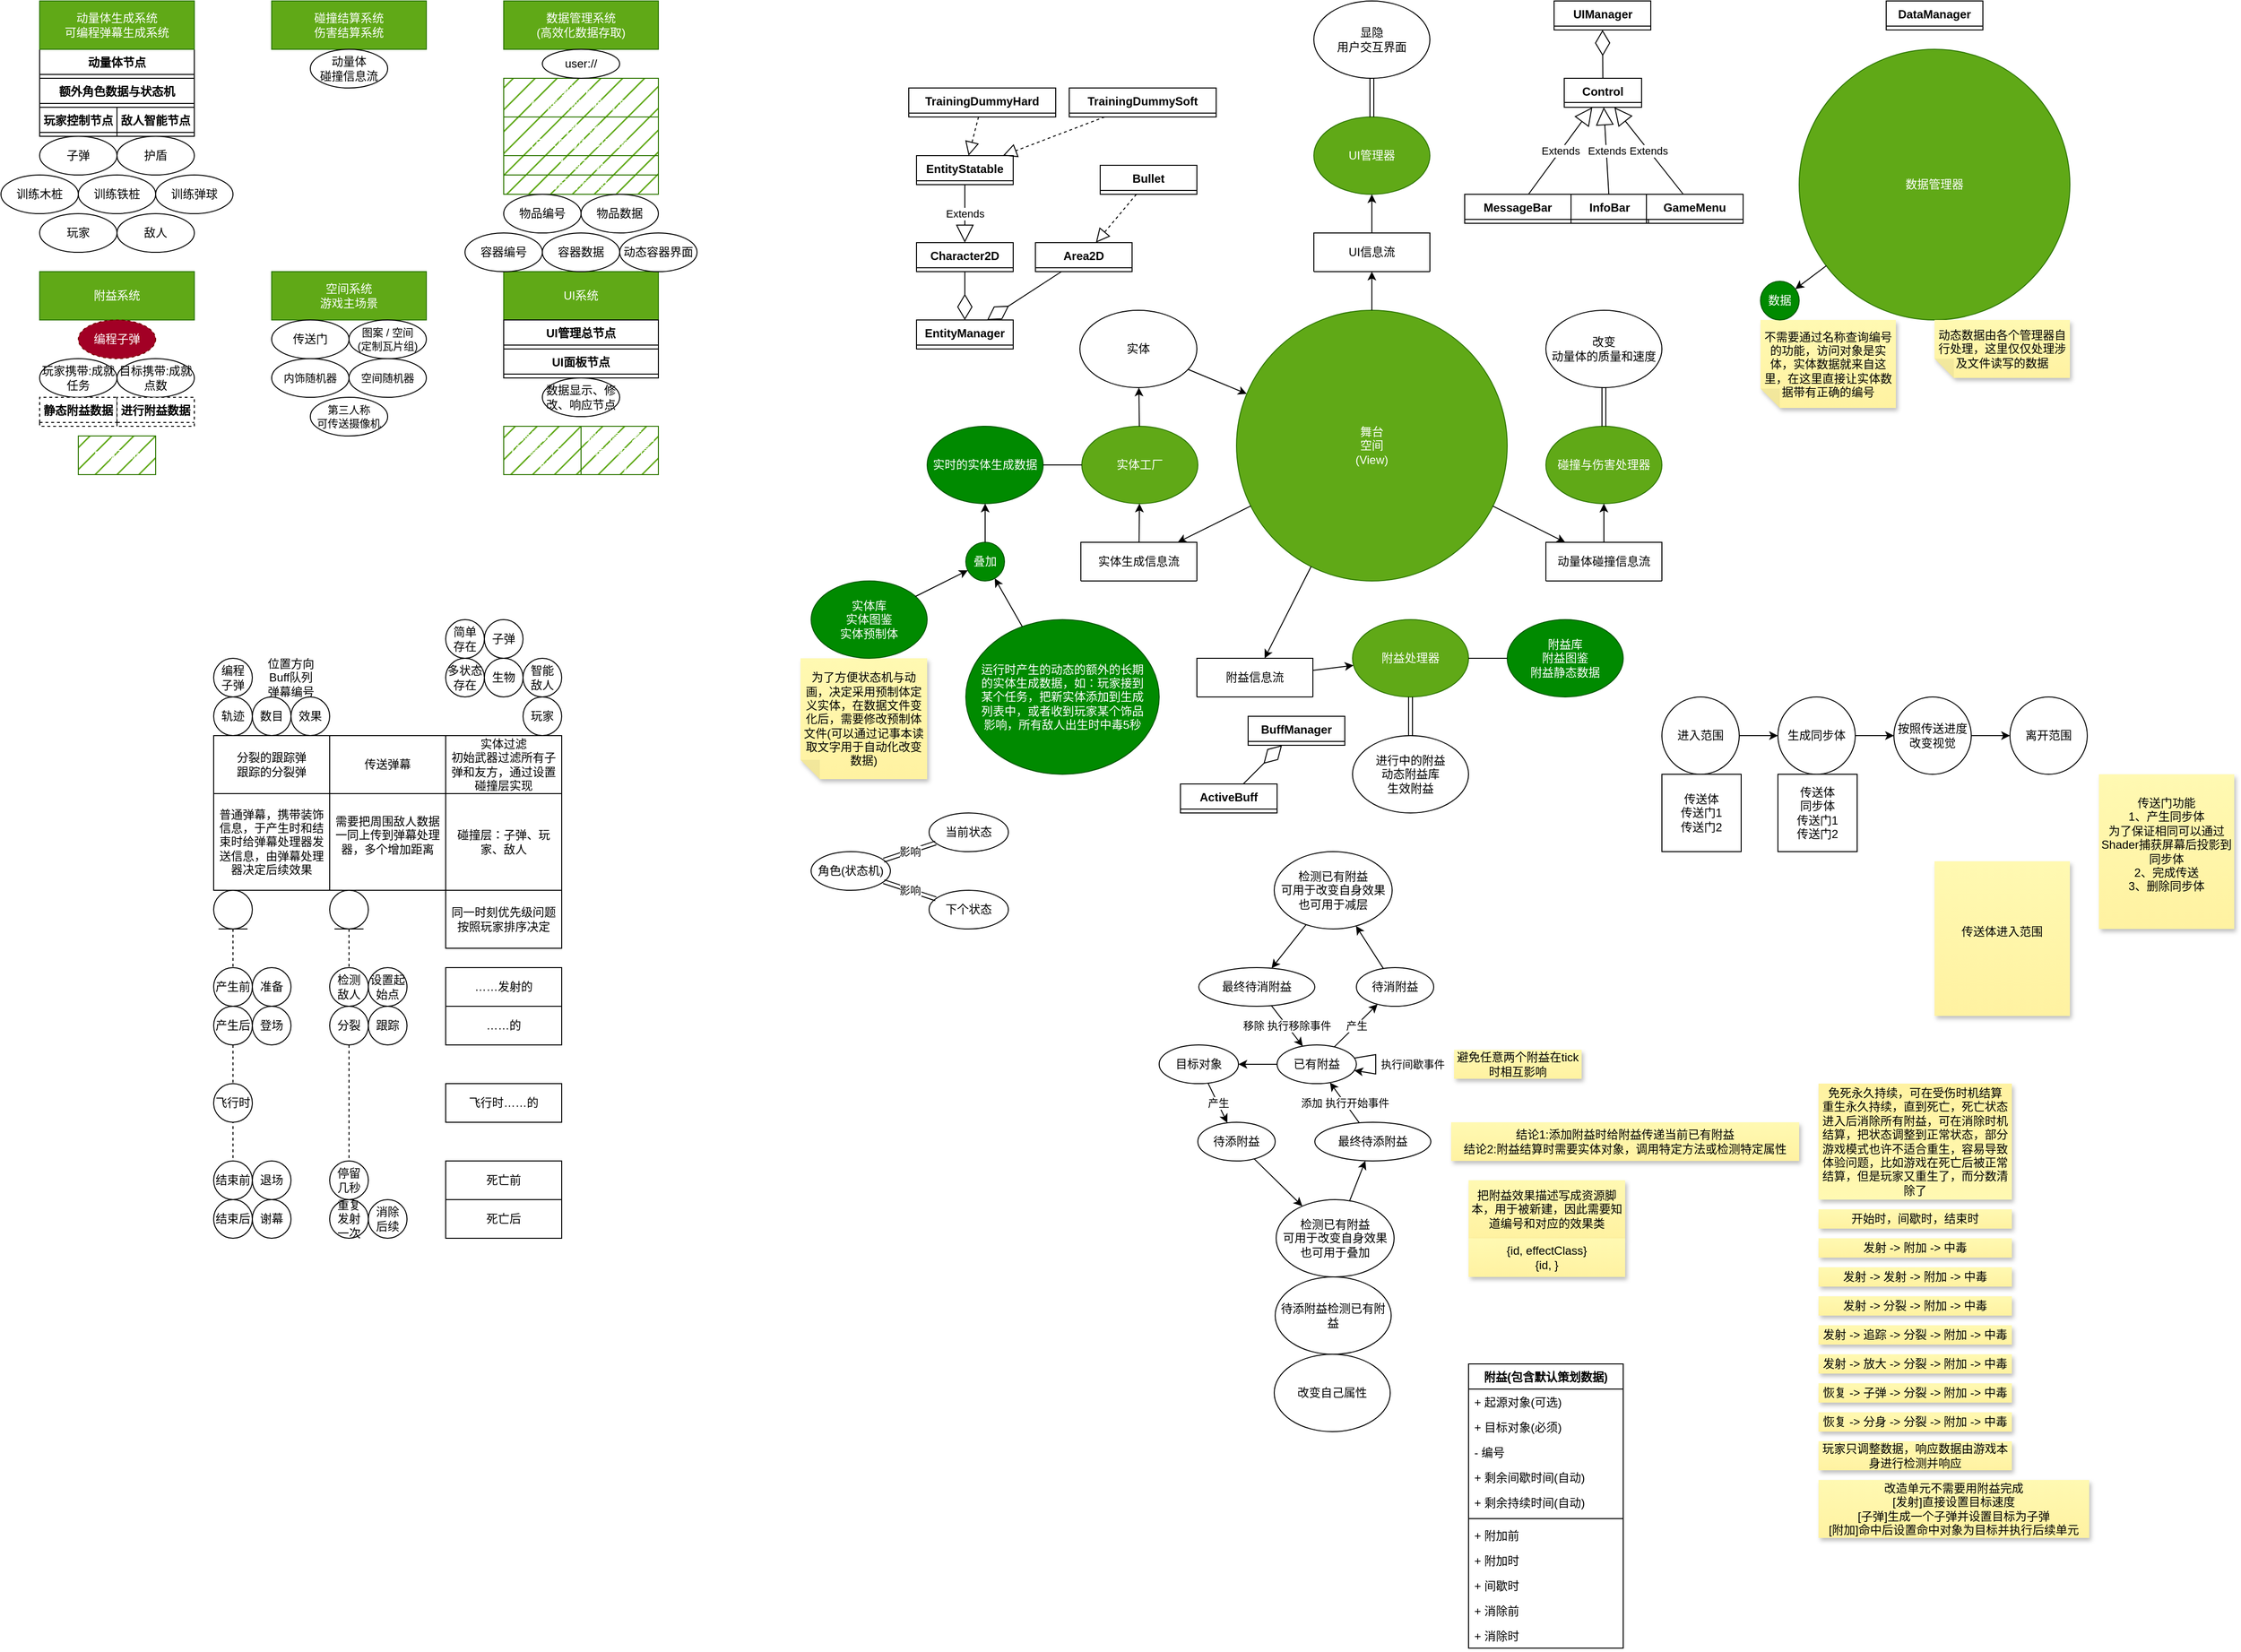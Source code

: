 <mxfile version="26.0.3">
  <diagram id="C5RBs43oDa-KdzZeNtuy" name="Page-1">
    <mxGraphModel dx="911" dy="555" grid="1" gridSize="10" guides="1" tooltips="1" connect="1" arrows="1" fold="1" page="1" pageScale="1" pageWidth="827" pageHeight="1169" background="none" math="0" shadow="0">
      <root>
        <mxCell id="WIyWlLk6GJQsqaUBKTNV-0" />
        <mxCell id="WIyWlLk6GJQsqaUBKTNV-1" parent="WIyWlLk6GJQsqaUBKTNV-0" />
        <mxCell id="a7qcew_IitR-HwI_Lqxl-24" value="动量体节点" style="swimlane;fontStyle=1;align=center;verticalAlign=top;childLayout=stackLayout;horizontal=1;startSize=26;horizontalStack=0;resizeParent=1;resizeParentMax=0;resizeLast=0;collapsible=1;marginBottom=0;whiteSpace=wrap;html=1;" parent="WIyWlLk6GJQsqaUBKTNV-1" vertex="1" collapsed="1">
          <mxGeometry x="40" y="50" width="160" height="30" as="geometry">
            <mxRectangle x="280" y="200" width="160" height="112" as="alternateBounds" />
          </mxGeometry>
        </mxCell>
        <mxCell id="a7qcew_IitR-HwI_Lqxl-25" value="+ 质量" style="text;strokeColor=none;fillColor=none;align=left;verticalAlign=top;spacingLeft=4;spacingRight=4;overflow=hidden;rotatable=0;points=[[0,0.5],[1,0.5]];portConstraint=eastwest;whiteSpace=wrap;html=1;" parent="a7qcew_IitR-HwI_Lqxl-24" vertex="1">
          <mxGeometry y="26" width="160" height="26" as="geometry" />
        </mxCell>
        <mxCell id="a7qcew_IitR-HwI_Lqxl-29" value="+ 速度" style="text;strokeColor=none;fillColor=none;align=left;verticalAlign=top;spacingLeft=4;spacingRight=4;overflow=hidden;rotatable=0;points=[[0,0.5],[1,0.5]];portConstraint=eastwest;whiteSpace=wrap;html=1;" parent="a7qcew_IitR-HwI_Lqxl-24" vertex="1">
          <mxGeometry y="52" width="160" height="26" as="geometry" />
        </mxCell>
        <mxCell id="a7qcew_IitR-HwI_Lqxl-26" value="" style="line;strokeWidth=1;fillColor=none;align=left;verticalAlign=middle;spacingTop=-1;spacingLeft=3;spacingRight=3;rotatable=0;labelPosition=right;points=[];portConstraint=eastwest;strokeColor=inherit;" parent="a7qcew_IitR-HwI_Lqxl-24" vertex="1">
          <mxGeometry y="78" width="160" height="8" as="geometry" />
        </mxCell>
        <mxCell id="a7qcew_IitR-HwI_Lqxl-27" value="+ method(type): type" style="text;strokeColor=none;fillColor=none;align=left;verticalAlign=top;spacingLeft=4;spacingRight=4;overflow=hidden;rotatable=0;points=[[0,0.5],[1,0.5]];portConstraint=eastwest;whiteSpace=wrap;html=1;" parent="a7qcew_IitR-HwI_Lqxl-24" vertex="1">
          <mxGeometry y="86" width="160" height="26" as="geometry" />
        </mxCell>
        <mxCell id="a7qcew_IitR-HwI_Lqxl-40" value="玩家控制节点" style="swimlane;fontStyle=1;align=center;verticalAlign=top;childLayout=stackLayout;horizontal=1;startSize=26;horizontalStack=0;resizeParent=1;resizeParentMax=0;resizeLast=0;collapsible=1;marginBottom=0;whiteSpace=wrap;html=1;" parent="WIyWlLk6GJQsqaUBKTNV-1" vertex="1" collapsed="1">
          <mxGeometry x="40" y="110" width="80" height="30" as="geometry">
            <mxRectangle x="480" y="160" width="160" height="86" as="alternateBounds" />
          </mxGeometry>
        </mxCell>
        <mxCell id="a7qcew_IitR-HwI_Lqxl-41" value="+ field: type" style="text;strokeColor=none;fillColor=none;align=left;verticalAlign=top;spacingLeft=4;spacingRight=4;overflow=hidden;rotatable=0;points=[[0,0.5],[1,0.5]];portConstraint=eastwest;whiteSpace=wrap;html=1;" parent="a7qcew_IitR-HwI_Lqxl-40" vertex="1">
          <mxGeometry y="26" width="160" height="26" as="geometry" />
        </mxCell>
        <mxCell id="a7qcew_IitR-HwI_Lqxl-42" value="" style="line;strokeWidth=1;fillColor=none;align=left;verticalAlign=middle;spacingTop=-1;spacingLeft=3;spacingRight=3;rotatable=0;labelPosition=right;points=[];portConstraint=eastwest;strokeColor=inherit;" parent="a7qcew_IitR-HwI_Lqxl-40" vertex="1">
          <mxGeometry y="52" width="160" height="8" as="geometry" />
        </mxCell>
        <mxCell id="a7qcew_IitR-HwI_Lqxl-43" value="+ method(type): type" style="text;strokeColor=none;fillColor=none;align=left;verticalAlign=top;spacingLeft=4;spacingRight=4;overflow=hidden;rotatable=0;points=[[0,0.5],[1,0.5]];portConstraint=eastwest;whiteSpace=wrap;html=1;" parent="a7qcew_IitR-HwI_Lqxl-40" vertex="1">
          <mxGeometry y="60" width="160" height="26" as="geometry" />
        </mxCell>
        <mxCell id="a7qcew_IitR-HwI_Lqxl-76" value="附益系统" style="html=1;whiteSpace=wrap;fillColor=#60a917;fontColor=#ffffff;strokeColor=#2D7600;" parent="WIyWlLk6GJQsqaUBKTNV-1" vertex="1">
          <mxGeometry x="40" y="280" width="160" height="50" as="geometry" />
        </mxCell>
        <mxCell id="a7qcew_IitR-HwI_Lqxl-77" value="存档系统" style="html=1;whiteSpace=wrap;fillColor=#60a917;fontColor=#ffffff;strokeColor=#2D7600;fillStyle=hatch;" parent="WIyWlLk6GJQsqaUBKTNV-1" vertex="1">
          <mxGeometry x="520" y="160" width="160" height="20" as="geometry" />
        </mxCell>
        <mxCell id="a7qcew_IitR-HwI_Lqxl-78" value="UI系统" style="html=1;whiteSpace=wrap;fillColor=#60a917;fontColor=#ffffff;strokeColor=#2D7600;" parent="WIyWlLk6GJQsqaUBKTNV-1" vertex="1">
          <mxGeometry x="520" y="280" width="160" height="50" as="geometry" />
        </mxCell>
        <mxCell id="a7qcew_IitR-HwI_Lqxl-79" value="&lt;div&gt;碰撞结算系统&lt;/div&gt;伤害结算系统" style="html=1;whiteSpace=wrap;fillColor=#60a917;fontColor=#ffffff;strokeColor=#2D7600;" parent="WIyWlLk6GJQsqaUBKTNV-1" vertex="1">
          <mxGeometry x="280" width="160" height="50" as="geometry" />
        </mxCell>
        <mxCell id="a7qcew_IitR-HwI_Lqxl-89" value="动量体生成系统&lt;div&gt;&lt;/div&gt;&lt;div&gt;可编程弹幕生成系统&lt;/div&gt;" style="html=1;whiteSpace=wrap;fillColor=#60a917;fontColor=#ffffff;strokeColor=#2D7600;" parent="WIyWlLk6GJQsqaUBKTNV-1" vertex="1">
          <mxGeometry x="40" width="160" height="50" as="geometry" />
        </mxCell>
        <mxCell id="a7qcew_IitR-HwI_Lqxl-90" value="物品存储系统" style="html=1;whiteSpace=wrap;fillColor=#60a917;fontColor=#ffffff;strokeColor=#2D7600;fillStyle=hatch;" parent="WIyWlLk6GJQsqaUBKTNV-1" vertex="1">
          <mxGeometry x="520" y="180" width="160" height="20" as="geometry" />
        </mxCell>
        <mxCell id="a7qcew_IitR-HwI_Lqxl-95" value="空间系统&lt;br&gt;游戏主场景" style="html=1;whiteSpace=wrap;fillColor=#60a917;fontColor=#ffffff;strokeColor=#2D7600;" parent="WIyWlLk6GJQsqaUBKTNV-1" vertex="1">
          <mxGeometry x="280" y="280" width="160" height="50" as="geometry" />
        </mxCell>
        <mxCell id="a7qcew_IitR-HwI_Lqxl-100" value="UI管理总节点" style="swimlane;fontStyle=1;align=center;verticalAlign=top;childLayout=stackLayout;horizontal=1;startSize=26;horizontalStack=0;resizeParent=1;resizeParentMax=0;resizeLast=0;collapsible=1;marginBottom=0;whiteSpace=wrap;html=1;" parent="WIyWlLk6GJQsqaUBKTNV-1" vertex="1" collapsed="1">
          <mxGeometry x="520" y="330" width="160" height="30" as="geometry">
            <mxRectangle width="160" height="86" as="alternateBounds" />
          </mxGeometry>
        </mxCell>
        <mxCell id="a7qcew_IitR-HwI_Lqxl-101" value="+ field: type" style="text;strokeColor=none;fillColor=none;align=left;verticalAlign=top;spacingLeft=4;spacingRight=4;overflow=hidden;rotatable=0;points=[[0,0.5],[1,0.5]];portConstraint=eastwest;whiteSpace=wrap;html=1;" parent="a7qcew_IitR-HwI_Lqxl-100" vertex="1">
          <mxGeometry y="26" width="160" height="26" as="geometry" />
        </mxCell>
        <mxCell id="a7qcew_IitR-HwI_Lqxl-102" value="" style="line;strokeWidth=1;fillColor=none;align=left;verticalAlign=middle;spacingTop=-1;spacingLeft=3;spacingRight=3;rotatable=0;labelPosition=right;points=[];portConstraint=eastwest;strokeColor=inherit;" parent="a7qcew_IitR-HwI_Lqxl-100" vertex="1">
          <mxGeometry y="52" width="160" height="8" as="geometry" />
        </mxCell>
        <mxCell id="a7qcew_IitR-HwI_Lqxl-103" value="+ method(type): type" style="text;strokeColor=none;fillColor=none;align=left;verticalAlign=top;spacingLeft=4;spacingRight=4;overflow=hidden;rotatable=0;points=[[0,0.5],[1,0.5]];portConstraint=eastwest;whiteSpace=wrap;html=1;" parent="a7qcew_IitR-HwI_Lqxl-100" vertex="1">
          <mxGeometry y="60" width="160" height="26" as="geometry" />
        </mxCell>
        <mxCell id="a7m43H34HWJlm8AyFa8--0" value="调试信息系统&lt;br&gt;(展示运行信息)&lt;div&gt;&lt;/div&gt;" style="html=1;whiteSpace=wrap;fillColor=#60a917;fontColor=#ffffff;strokeColor=#2D7600;fillStyle=hatch;" parent="WIyWlLk6GJQsqaUBKTNV-1" vertex="1">
          <mxGeometry x="600" y="440" width="80" height="50" as="geometry" />
        </mxCell>
        <mxCell id="a7m43H34HWJlm8AyFa8--3" value="图鉴系统&lt;br&gt;(可以辅助模拟系统)&lt;div&gt;&lt;/div&gt;" style="html=1;whiteSpace=wrap;fillColor=#60a917;fontColor=#ffffff;strokeColor=#2D7600;fillStyle=hatch;" parent="WIyWlLk6GJQsqaUBKTNV-1" vertex="1">
          <mxGeometry x="520" y="120" width="160" height="40" as="geometry" />
        </mxCell>
        <mxCell id="a7m43H34HWJlm8AyFa8--4" value="&lt;div&gt;&lt;span style=&quot;background-color: initial;&quot;&gt;模拟系统&lt;/span&gt;&lt;br&gt;&lt;/div&gt;&lt;div&gt;(方便模拟多种情况)&lt;br&gt;&lt;/div&gt;&lt;div&gt;&lt;/div&gt;" style="html=1;whiteSpace=wrap;fillColor=#60a917;fontColor=#ffffff;strokeColor=#2D7600;fillStyle=hatch;" parent="WIyWlLk6GJQsqaUBKTNV-1" vertex="1">
          <mxGeometry x="520" y="80" width="160" height="40" as="geometry" />
        </mxCell>
        <mxCell id="a7m43H34HWJlm8AyFa8--5" value="成就系统&lt;div&gt;&lt;/div&gt;" style="html=1;whiteSpace=wrap;fillColor=#60a917;fontColor=#ffffff;strokeColor=#2D7600;fillStyle=hatch;" parent="WIyWlLk6GJQsqaUBKTNV-1" vertex="1">
          <mxGeometry x="80" y="450" width="80" height="40" as="geometry" />
        </mxCell>
        <mxCell id="a7m43H34HWJlm8AyFa8--6" value="设置系统&lt;br&gt;(配置运行策略)&lt;div&gt;&lt;/div&gt;" style="html=1;whiteSpace=wrap;fillColor=#60a917;fontColor=#ffffff;strokeColor=#2D7600;fillStyle=hatch;" parent="WIyWlLk6GJQsqaUBKTNV-1" vertex="1">
          <mxGeometry x="520" y="440" width="80" height="50" as="geometry" />
        </mxCell>
        <mxCell id="a7m43H34HWJlm8AyFa8--12" value="子弹" style="ellipse;whiteSpace=wrap;html=1;aspect=fixed;" parent="WIyWlLk6GJQsqaUBKTNV-1" vertex="1">
          <mxGeometry x="500" y="640" width="40" height="40" as="geometry" />
        </mxCell>
        <mxCell id="a7m43H34HWJlm8AyFa8--13" value="玩家" style="ellipse;whiteSpace=wrap;html=1;aspect=fixed;" parent="WIyWlLk6GJQsqaUBKTNV-1" vertex="1">
          <mxGeometry x="540" y="720" width="40" height="40" as="geometry" />
        </mxCell>
        <mxCell id="a7m43H34HWJlm8AyFa8--14" value="生物" style="ellipse;whiteSpace=wrap;html=1;aspect=fixed;" parent="WIyWlLk6GJQsqaUBKTNV-1" vertex="1">
          <mxGeometry x="500" y="680" width="40" height="40" as="geometry" />
        </mxCell>
        <mxCell id="a7m43H34HWJlm8AyFa8--15" value="&lt;div&gt;智能&lt;/div&gt;敌人" style="ellipse;whiteSpace=wrap;html=1;aspect=fixed;" parent="WIyWlLk6GJQsqaUBKTNV-1" vertex="1">
          <mxGeometry x="540" y="680" width="40" height="40" as="geometry" />
        </mxCell>
        <mxCell id="a7m43H34HWJlm8AyFa8--16" value="&lt;div&gt;编程&lt;/div&gt;子弹" style="ellipse;whiteSpace=wrap;html=1;aspect=fixed;" parent="WIyWlLk6GJQsqaUBKTNV-1" vertex="1">
          <mxGeometry x="220" y="680" width="40" height="40" as="geometry" />
        </mxCell>
        <mxCell id="a7m43H34HWJlm8AyFa8--17" value="简单&lt;div&gt;存在&lt;/div&gt;" style="ellipse;whiteSpace=wrap;html=1;aspect=fixed;" parent="WIyWlLk6GJQsqaUBKTNV-1" vertex="1">
          <mxGeometry x="460" y="640" width="40" height="40" as="geometry" />
        </mxCell>
        <mxCell id="a7m43H34HWJlm8AyFa8--18" value="多状态&lt;div&gt;存在&lt;/div&gt;" style="ellipse;whiteSpace=wrap;html=1;aspect=fixed;" parent="WIyWlLk6GJQsqaUBKTNV-1" vertex="1">
          <mxGeometry x="460" y="680" width="40" height="40" as="geometry" />
        </mxCell>
        <mxCell id="a7m43H34HWJlm8AyFa8--19" value="轨迹&lt;div&gt;&lt;/div&gt;" style="ellipse;whiteSpace=wrap;html=1;aspect=fixed;" parent="WIyWlLk6GJQsqaUBKTNV-1" vertex="1">
          <mxGeometry x="220" y="720" width="40" height="40" as="geometry" />
        </mxCell>
        <mxCell id="a7m43H34HWJlm8AyFa8--20" value="数目&lt;div&gt;&lt;/div&gt;" style="ellipse;whiteSpace=wrap;html=1;aspect=fixed;" parent="WIyWlLk6GJQsqaUBKTNV-1" vertex="1">
          <mxGeometry x="260" y="720" width="40" height="40" as="geometry" />
        </mxCell>
        <mxCell id="a7m43H34HWJlm8AyFa8--21" value="效果&lt;div&gt;&lt;/div&gt;" style="ellipse;whiteSpace=wrap;html=1;aspect=fixed;" parent="WIyWlLk6GJQsqaUBKTNV-1" vertex="1">
          <mxGeometry x="300" y="720" width="40" height="40" as="geometry" />
        </mxCell>
        <mxCell id="a7m43H34HWJlm8AyFa8--24" value="分裂的跟踪弹&lt;br&gt;跟踪的分裂弹" style="rounded=0;whiteSpace=wrap;html=1;" parent="WIyWlLk6GJQsqaUBKTNV-1" vertex="1">
          <mxGeometry x="220" y="760" width="120" height="60" as="geometry" />
        </mxCell>
        <mxCell id="a7m43H34HWJlm8AyFa8--25" value="普通弹幕，携带装饰信息，于产生时和结束时给弹幕处理器发送信息，由弹幕处理器决定后续效果" style="rounded=0;whiteSpace=wrap;html=1;" parent="WIyWlLk6GJQsqaUBKTNV-1" vertex="1">
          <mxGeometry x="220" y="820" width="120" height="100" as="geometry" />
        </mxCell>
        <mxCell id="a7m43H34HWJlm8AyFa8--26" value="传送弹幕" style="rounded=0;whiteSpace=wrap;html=1;" parent="WIyWlLk6GJQsqaUBKTNV-1" vertex="1">
          <mxGeometry x="340" y="760" width="120" height="60" as="geometry" />
        </mxCell>
        <mxCell id="a7m43H34HWJlm8AyFa8--28" value="实体过滤&lt;br&gt;初始武器过滤所有子弹和友方，通过设置碰撞层实现" style="rounded=0;whiteSpace=wrap;html=1;" parent="WIyWlLk6GJQsqaUBKTNV-1" vertex="1">
          <mxGeometry x="460" y="760" width="120" height="60" as="geometry" />
        </mxCell>
        <mxCell id="a7m43H34HWJlm8AyFa8--29" value="碰撞层：子弹、玩家、敌人" style="rounded=0;whiteSpace=wrap;html=1;" parent="WIyWlLk6GJQsqaUBKTNV-1" vertex="1">
          <mxGeometry x="460" y="820" width="120" height="100" as="geometry" />
        </mxCell>
        <mxCell id="a7m43H34HWJlm8AyFa8--30" value="需要把周围敌人数据一同上传到弹幕处理器，多个增加距离&lt;div&gt;&lt;br/&gt;&lt;/div&gt;" style="rounded=0;whiteSpace=wrap;html=1;" parent="WIyWlLk6GJQsqaUBKTNV-1" vertex="1">
          <mxGeometry x="340" y="820" width="120" height="100" as="geometry" />
        </mxCell>
        <mxCell id="a7m43H34HWJlm8AyFa8--31" value="" style="shape=umlLifeline;perimeter=lifelinePerimeter;whiteSpace=wrap;html=1;container=1;dropTarget=0;collapsible=0;recursiveResize=0;outlineConnect=0;portConstraint=eastwest;newEdgeStyle={&quot;curved&quot;:0,&quot;rounded&quot;:0};participant=umlEntity;" parent="WIyWlLk6GJQsqaUBKTNV-1" vertex="1">
          <mxGeometry x="220" y="920" width="40" height="300" as="geometry" />
        </mxCell>
        <mxCell id="a7m43H34HWJlm8AyFa8--32" value="产生前&lt;div&gt;&lt;/div&gt;" style="ellipse;whiteSpace=wrap;html=1;aspect=fixed;" parent="WIyWlLk6GJQsqaUBKTNV-1" vertex="1">
          <mxGeometry x="220" y="1000" width="40" height="40" as="geometry" />
        </mxCell>
        <mxCell id="a7m43H34HWJlm8AyFa8--33" value="产生后&lt;div&gt;&lt;/div&gt;" style="ellipse;whiteSpace=wrap;html=1;aspect=fixed;" parent="WIyWlLk6GJQsqaUBKTNV-1" vertex="1">
          <mxGeometry x="220" y="1040" width="40" height="40" as="geometry" />
        </mxCell>
        <mxCell id="a7m43H34HWJlm8AyFa8--34" value="结束前&lt;div&gt;&lt;/div&gt;" style="ellipse;whiteSpace=wrap;html=1;aspect=fixed;" parent="WIyWlLk6GJQsqaUBKTNV-1" vertex="1">
          <mxGeometry x="220" y="1200" width="40" height="40" as="geometry" />
        </mxCell>
        <mxCell id="a7m43H34HWJlm8AyFa8--35" value="结束后&lt;div&gt;&lt;/div&gt;" style="ellipse;whiteSpace=wrap;html=1;aspect=fixed;" parent="WIyWlLk6GJQsqaUBKTNV-1" vertex="1">
          <mxGeometry x="220" y="1240" width="40" height="40" as="geometry" />
        </mxCell>
        <mxCell id="a7m43H34HWJlm8AyFa8--36" value="" style="shape=umlLifeline;perimeter=lifelinePerimeter;whiteSpace=wrap;html=1;container=1;dropTarget=0;collapsible=0;recursiveResize=0;outlineConnect=0;portConstraint=eastwest;newEdgeStyle={&quot;curved&quot;:0,&quot;rounded&quot;:0};participant=umlEntity;" parent="WIyWlLk6GJQsqaUBKTNV-1" vertex="1">
          <mxGeometry x="340" y="920" width="40" height="300" as="geometry" />
        </mxCell>
        <mxCell id="a7m43H34HWJlm8AyFa8--37" value="检测&lt;br&gt;敌人&lt;div&gt;&lt;/div&gt;" style="ellipse;whiteSpace=wrap;html=1;aspect=fixed;" parent="WIyWlLk6GJQsqaUBKTNV-1" vertex="1">
          <mxGeometry x="340" y="1000" width="40" height="40" as="geometry" />
        </mxCell>
        <mxCell id="a7m43H34HWJlm8AyFa8--38" value="设置起始点&lt;div&gt;&lt;/div&gt;" style="ellipse;whiteSpace=wrap;html=1;aspect=fixed;" parent="WIyWlLk6GJQsqaUBKTNV-1" vertex="1">
          <mxGeometry x="380" y="1000" width="40" height="40" as="geometry" />
        </mxCell>
        <mxCell id="a7m43H34HWJlm8AyFa8--39" value="分裂&lt;div&gt;&lt;/div&gt;" style="ellipse;whiteSpace=wrap;html=1;aspect=fixed;" parent="WIyWlLk6GJQsqaUBKTNV-1" vertex="1">
          <mxGeometry x="340" y="1040" width="40" height="40" as="geometry" />
        </mxCell>
        <mxCell id="a7m43H34HWJlm8AyFa8--40" value="跟踪&lt;div&gt;&lt;/div&gt;" style="ellipse;whiteSpace=wrap;html=1;aspect=fixed;" parent="WIyWlLk6GJQsqaUBKTNV-1" vertex="1">
          <mxGeometry x="380" y="1040" width="40" height="40" as="geometry" />
        </mxCell>
        <mxCell id="a7m43H34HWJlm8AyFa8--41" value="同一时刻优先级问题&lt;br&gt;按照玩家排序决定" style="rounded=0;whiteSpace=wrap;html=1;" parent="WIyWlLk6GJQsqaUBKTNV-1" vertex="1">
          <mxGeometry x="460" y="920" width="120" height="60" as="geometry" />
        </mxCell>
        <mxCell id="a7m43H34HWJlm8AyFa8--42" value="消除&lt;br&gt;后续&lt;div&gt;&lt;/div&gt;" style="ellipse;whiteSpace=wrap;html=1;aspect=fixed;" parent="WIyWlLk6GJQsqaUBKTNV-1" vertex="1">
          <mxGeometry x="380" y="1240" width="40" height="40" as="geometry" />
        </mxCell>
        <mxCell id="a7m43H34HWJlm8AyFa8--43" value="重复&lt;br&gt;发射&lt;br&gt;一次&lt;div&gt;&lt;/div&gt;" style="ellipse;whiteSpace=wrap;html=1;aspect=fixed;" parent="WIyWlLk6GJQsqaUBKTNV-1" vertex="1">
          <mxGeometry x="340" y="1240" width="40" height="40" as="geometry" />
        </mxCell>
        <mxCell id="a7m43H34HWJlm8AyFa8--44" value="飞行时&lt;div&gt;&lt;/div&gt;" style="ellipse;whiteSpace=wrap;html=1;aspect=fixed;" parent="WIyWlLk6GJQsqaUBKTNV-1" vertex="1">
          <mxGeometry x="220" y="1120" width="40" height="40" as="geometry" />
        </mxCell>
        <mxCell id="a7m43H34HWJlm8AyFa8--45" value="准备&lt;div&gt;&lt;/div&gt;" style="ellipse;whiteSpace=wrap;html=1;aspect=fixed;" parent="WIyWlLk6GJQsqaUBKTNV-1" vertex="1">
          <mxGeometry x="260" y="1000" width="40" height="40" as="geometry" />
        </mxCell>
        <mxCell id="a7m43H34HWJlm8AyFa8--46" value="登场&lt;div&gt;&lt;/div&gt;" style="ellipse;whiteSpace=wrap;html=1;aspect=fixed;" parent="WIyWlLk6GJQsqaUBKTNV-1" vertex="1">
          <mxGeometry x="260" y="1040" width="40" height="40" as="geometry" />
        </mxCell>
        <mxCell id="a7m43H34HWJlm8AyFa8--48" value="退场&lt;div&gt;&lt;/div&gt;" style="ellipse;whiteSpace=wrap;html=1;aspect=fixed;" parent="WIyWlLk6GJQsqaUBKTNV-1" vertex="1">
          <mxGeometry x="260" y="1200" width="40" height="40" as="geometry" />
        </mxCell>
        <mxCell id="a7m43H34HWJlm8AyFa8--49" value="谢幕&lt;div&gt;&lt;/div&gt;" style="ellipse;whiteSpace=wrap;html=1;aspect=fixed;" parent="WIyWlLk6GJQsqaUBKTNV-1" vertex="1">
          <mxGeometry x="260" y="1240" width="40" height="40" as="geometry" />
        </mxCell>
        <mxCell id="a7m43H34HWJlm8AyFa8--50" value="停留&lt;br&gt;几秒&lt;div&gt;&lt;/div&gt;" style="ellipse;whiteSpace=wrap;html=1;aspect=fixed;" parent="WIyWlLk6GJQsqaUBKTNV-1" vertex="1">
          <mxGeometry x="340" y="1200" width="40" height="40" as="geometry" />
        </mxCell>
        <mxCell id="a7m43H34HWJlm8AyFa8--51" value="……发射的" style="rounded=0;whiteSpace=wrap;html=1;" parent="WIyWlLk6GJQsqaUBKTNV-1" vertex="1">
          <mxGeometry x="460" y="1000" width="120" height="40" as="geometry" />
        </mxCell>
        <mxCell id="a7m43H34HWJlm8AyFa8--52" value="……的" style="rounded=0;whiteSpace=wrap;html=1;" parent="WIyWlLk6GJQsqaUBKTNV-1" vertex="1">
          <mxGeometry x="460" y="1040" width="120" height="40" as="geometry" />
        </mxCell>
        <mxCell id="a7m43H34HWJlm8AyFa8--53" value="飞行时……的" style="rounded=0;whiteSpace=wrap;html=1;" parent="WIyWlLk6GJQsqaUBKTNV-1" vertex="1">
          <mxGeometry x="460" y="1120" width="120" height="40" as="geometry" />
        </mxCell>
        <mxCell id="a7m43H34HWJlm8AyFa8--55" value="位置方向&lt;br&gt;Buff队列&lt;br&gt;弹幕编号" style="text;strokeColor=none;align=center;fillColor=none;html=1;verticalAlign=middle;whiteSpace=wrap;rounded=0;" parent="WIyWlLk6GJQsqaUBKTNV-1" vertex="1">
          <mxGeometry x="260" y="680" width="80" height="40" as="geometry" />
        </mxCell>
        <mxCell id="a7m43H34HWJlm8AyFa8--56" value="死亡前" style="rounded=0;whiteSpace=wrap;html=1;" parent="WIyWlLk6GJQsqaUBKTNV-1" vertex="1">
          <mxGeometry x="460" y="1200" width="120" height="40" as="geometry" />
        </mxCell>
        <mxCell id="a7m43H34HWJlm8AyFa8--57" value="死亡后" style="rounded=0;whiteSpace=wrap;html=1;" parent="WIyWlLk6GJQsqaUBKTNV-1" vertex="1">
          <mxGeometry x="460" y="1240" width="120" height="40" as="geometry" />
        </mxCell>
        <mxCell id="a7m43H34HWJlm8AyFa8--64" value="实体工厂" style="ellipse;whiteSpace=wrap;html=1;fillColor=#60a917;fontColor=#ffffff;strokeColor=#2D7600;" parent="WIyWlLk6GJQsqaUBKTNV-1" vertex="1">
          <mxGeometry x="1118" y="440" width="120" height="80" as="geometry" />
        </mxCell>
        <mxCell id="a7m43H34HWJlm8AyFa8--94" value="" style="rounded=0;orthogonalLoop=1;jettySize=auto;html=1;" parent="WIyWlLk6GJQsqaUBKTNV-1" source="a7m43H34HWJlm8AyFa8--72" target="a7m43H34HWJlm8AyFa8--93" edge="1">
          <mxGeometry relative="1" as="geometry" />
        </mxCell>
        <mxCell id="a7m43H34HWJlm8AyFa8--72" value="实体" style="ellipse;whiteSpace=wrap;html=1;" parent="WIyWlLk6GJQsqaUBKTNV-1" vertex="1">
          <mxGeometry x="1116" y="320" width="121" height="80" as="geometry" />
        </mxCell>
        <mxCell id="a7m43H34HWJlm8AyFa8--73" value="" style="edgeStyle=none;orthogonalLoop=1;jettySize=auto;html=1;rounded=0;" parent="WIyWlLk6GJQsqaUBKTNV-1" source="a7m43H34HWJlm8AyFa8--64" target="a7m43H34HWJlm8AyFa8--72" edge="1">
          <mxGeometry width="80" relative="1" as="geometry">
            <mxPoint x="1248" y="725" as="sourcePoint" />
            <mxPoint x="1328" y="725" as="targetPoint" />
            <Array as="points" />
          </mxGeometry>
        </mxCell>
        <mxCell id="a7m43H34HWJlm8AyFa8--77" value="附益处理器" style="ellipse;whiteSpace=wrap;html=1;fillColor=#60a917;fontColor=#ffffff;strokeColor=#2D7600;" parent="WIyWlLk6GJQsqaUBKTNV-1" vertex="1">
          <mxGeometry x="1398" y="640" width="120" height="80" as="geometry" />
        </mxCell>
        <mxCell id="a7m43H34HWJlm8AyFa8--83" value="附益库&lt;div&gt;附益图鉴&lt;br&gt;附益静态数据&lt;/div&gt;" style="ellipse;whiteSpace=wrap;html=1;fillColor=#008a00;strokeColor=#005700;fontColor=#ffffff;" parent="WIyWlLk6GJQsqaUBKTNV-1" vertex="1">
          <mxGeometry x="1558" y="640" width="120" height="80" as="geometry" />
        </mxCell>
        <mxCell id="a7m43H34HWJlm8AyFa8--84" value="进行中的附益&lt;br&gt;动态附益库&lt;br&gt;生效附益" style="ellipse;whiteSpace=wrap;html=1;" parent="WIyWlLk6GJQsqaUBKTNV-1" vertex="1">
          <mxGeometry x="1398" y="760" width="120" height="80" as="geometry" />
        </mxCell>
        <mxCell id="a7m43H34HWJlm8AyFa8--85" value="" style="edgeStyle=none;orthogonalLoop=1;jettySize=auto;html=1;rounded=0;endArrow=none;endFill=0;" parent="WIyWlLk6GJQsqaUBKTNV-1" source="a7m43H34HWJlm8AyFa8--83" target="a7m43H34HWJlm8AyFa8--77" edge="1">
          <mxGeometry width="80" relative="1" as="geometry">
            <mxPoint x="1478" y="639" as="sourcePoint" />
            <mxPoint x="1558" y="639" as="targetPoint" />
            <Array as="points" />
          </mxGeometry>
        </mxCell>
        <mxCell id="a7m43H34HWJlm8AyFa8--86" value="" style="edgeStyle=none;orthogonalLoop=1;jettySize=auto;html=1;rounded=0;shape=link;" parent="WIyWlLk6GJQsqaUBKTNV-1" source="a7m43H34HWJlm8AyFa8--84" target="a7m43H34HWJlm8AyFa8--77" edge="1">
          <mxGeometry width="80" relative="1" as="geometry">
            <mxPoint x="1498" y="629" as="sourcePoint" />
            <mxPoint x="1578" y="629" as="targetPoint" />
            <Array as="points" />
          </mxGeometry>
        </mxCell>
        <mxCell id="a7m43H34HWJlm8AyFa8--92" value="为了方便状态机与动画，决定采用预制体定义实体，在数据文件变化后，需要修改预制体文件(可以通过记事本读取文字用于自动化改变数据)" style="shape=note;whiteSpace=wrap;html=1;backgroundOutline=1;fontColor=#000000;darkOpacity=0.05;fillColor=#FFF9B2;strokeColor=none;fillStyle=solid;direction=west;gradientDirection=north;gradientColor=#FFF2A1;shadow=1;size=20;pointerEvents=1;" parent="WIyWlLk6GJQsqaUBKTNV-1" vertex="1">
          <mxGeometry x="827" y="680" width="131" height="125" as="geometry" />
        </mxCell>
        <mxCell id="a7m43H34HWJlm8AyFa8--93" value="舞台&lt;br&gt;空间&lt;br&gt;(View)" style="ellipse;whiteSpace=wrap;html=1;aspect=fixed;fillColor=#60a917;fontColor=#ffffff;strokeColor=#2D7600;" parent="WIyWlLk6GJQsqaUBKTNV-1" vertex="1">
          <mxGeometry x="1278" y="320" width="280" height="280" as="geometry" />
        </mxCell>
        <mxCell id="02aqP_BHTKvf1sIU8NKe-1" value="子弹" style="ellipse;whiteSpace=wrap;html=1;" parent="WIyWlLk6GJQsqaUBKTNV-1" vertex="1">
          <mxGeometry x="40" y="140" width="80" height="40" as="geometry" />
        </mxCell>
        <mxCell id="02aqP_BHTKvf1sIU8NKe-2" value="训练木桩" style="ellipse;whiteSpace=wrap;html=1;" parent="WIyWlLk6GJQsqaUBKTNV-1" vertex="1">
          <mxGeometry y="180" width="80" height="40" as="geometry" />
        </mxCell>
        <mxCell id="02aqP_BHTKvf1sIU8NKe-3" value="额外角色数据与状态机" style="swimlane;fontStyle=1;align=center;verticalAlign=top;childLayout=stackLayout;horizontal=1;startSize=26;horizontalStack=0;resizeParent=1;resizeParentMax=0;resizeLast=0;collapsible=1;marginBottom=0;whiteSpace=wrap;html=1;" parent="WIyWlLk6GJQsqaUBKTNV-1" vertex="1" collapsed="1">
          <mxGeometry x="40" y="80" width="160" height="30" as="geometry">
            <mxRectangle x="280" y="200" width="160" height="112" as="alternateBounds" />
          </mxGeometry>
        </mxCell>
        <mxCell id="02aqP_BHTKvf1sIU8NKe-4" value="+ 质量" style="text;strokeColor=none;fillColor=none;align=left;verticalAlign=top;spacingLeft=4;spacingRight=4;overflow=hidden;rotatable=0;points=[[0,0.5],[1,0.5]];portConstraint=eastwest;whiteSpace=wrap;html=1;" parent="02aqP_BHTKvf1sIU8NKe-3" vertex="1">
          <mxGeometry y="26" width="160" height="26" as="geometry" />
        </mxCell>
        <mxCell id="02aqP_BHTKvf1sIU8NKe-5" value="+ 速度" style="text;strokeColor=none;fillColor=none;align=left;verticalAlign=top;spacingLeft=4;spacingRight=4;overflow=hidden;rotatable=0;points=[[0,0.5],[1,0.5]];portConstraint=eastwest;whiteSpace=wrap;html=1;" parent="02aqP_BHTKvf1sIU8NKe-3" vertex="1">
          <mxGeometry y="52" width="160" height="26" as="geometry" />
        </mxCell>
        <mxCell id="02aqP_BHTKvf1sIU8NKe-6" value="" style="line;strokeWidth=1;fillColor=none;align=left;verticalAlign=middle;spacingTop=-1;spacingLeft=3;spacingRight=3;rotatable=0;labelPosition=right;points=[];portConstraint=eastwest;strokeColor=inherit;" parent="02aqP_BHTKvf1sIU8NKe-3" vertex="1">
          <mxGeometry y="78" width="160" height="8" as="geometry" />
        </mxCell>
        <mxCell id="02aqP_BHTKvf1sIU8NKe-7" value="+ method(type): type" style="text;strokeColor=none;fillColor=none;align=left;verticalAlign=top;spacingLeft=4;spacingRight=4;overflow=hidden;rotatable=0;points=[[0,0.5],[1,0.5]];portConstraint=eastwest;whiteSpace=wrap;html=1;" parent="02aqP_BHTKvf1sIU8NKe-3" vertex="1">
          <mxGeometry y="86" width="160" height="26" as="geometry" />
        </mxCell>
        <mxCell id="02aqP_BHTKvf1sIU8NKe-8" value="训练铁桩" style="ellipse;whiteSpace=wrap;html=1;" parent="WIyWlLk6GJQsqaUBKTNV-1" vertex="1">
          <mxGeometry x="80" y="180" width="80" height="40" as="geometry" />
        </mxCell>
        <mxCell id="02aqP_BHTKvf1sIU8NKe-9" value="训练弹球" style="ellipse;whiteSpace=wrap;html=1;" parent="WIyWlLk6GJQsqaUBKTNV-1" vertex="1">
          <mxGeometry x="160" y="180" width="80" height="40" as="geometry" />
        </mxCell>
        <mxCell id="02aqP_BHTKvf1sIU8NKe-10" value="护盾" style="ellipse;whiteSpace=wrap;html=1;" parent="WIyWlLk6GJQsqaUBKTNV-1" vertex="1">
          <mxGeometry x="120" y="140" width="80" height="40" as="geometry" />
        </mxCell>
        <mxCell id="02aqP_BHTKvf1sIU8NKe-11" value="敌人智能节点" style="swimlane;fontStyle=1;align=center;verticalAlign=top;childLayout=stackLayout;horizontal=1;startSize=26;horizontalStack=0;resizeParent=1;resizeParentMax=0;resizeLast=0;collapsible=1;marginBottom=0;whiteSpace=wrap;html=1;" parent="WIyWlLk6GJQsqaUBKTNV-1" vertex="1" collapsed="1">
          <mxGeometry x="120" y="110" width="80" height="30" as="geometry">
            <mxRectangle x="480" y="160" width="160" height="86" as="alternateBounds" />
          </mxGeometry>
        </mxCell>
        <mxCell id="02aqP_BHTKvf1sIU8NKe-12" value="+ field: type" style="text;strokeColor=none;fillColor=none;align=left;verticalAlign=top;spacingLeft=4;spacingRight=4;overflow=hidden;rotatable=0;points=[[0,0.5],[1,0.5]];portConstraint=eastwest;whiteSpace=wrap;html=1;" parent="02aqP_BHTKvf1sIU8NKe-11" vertex="1">
          <mxGeometry y="26" width="160" height="26" as="geometry" />
        </mxCell>
        <mxCell id="02aqP_BHTKvf1sIU8NKe-13" value="" style="line;strokeWidth=1;fillColor=none;align=left;verticalAlign=middle;spacingTop=-1;spacingLeft=3;spacingRight=3;rotatable=0;labelPosition=right;points=[];portConstraint=eastwest;strokeColor=inherit;" parent="02aqP_BHTKvf1sIU8NKe-11" vertex="1">
          <mxGeometry y="52" width="160" height="8" as="geometry" />
        </mxCell>
        <mxCell id="02aqP_BHTKvf1sIU8NKe-14" value="+ method(type): type" style="text;strokeColor=none;fillColor=none;align=left;verticalAlign=top;spacingLeft=4;spacingRight=4;overflow=hidden;rotatable=0;points=[[0,0.5],[1,0.5]];portConstraint=eastwest;whiteSpace=wrap;html=1;" parent="02aqP_BHTKvf1sIU8NKe-11" vertex="1">
          <mxGeometry y="60" width="160" height="26" as="geometry" />
        </mxCell>
        <mxCell id="02aqP_BHTKvf1sIU8NKe-15" value="玩家" style="ellipse;whiteSpace=wrap;html=1;" parent="WIyWlLk6GJQsqaUBKTNV-1" vertex="1">
          <mxGeometry x="40" y="220" width="80" height="40" as="geometry" />
        </mxCell>
        <mxCell id="02aqP_BHTKvf1sIU8NKe-16" value="敌人" style="ellipse;whiteSpace=wrap;html=1;" parent="WIyWlLk6GJQsqaUBKTNV-1" vertex="1">
          <mxGeometry x="120" y="220" width="80" height="40" as="geometry" />
        </mxCell>
        <mxCell id="02aqP_BHTKvf1sIU8NKe-17" value="编程子弹" style="ellipse;whiteSpace=wrap;html=1;dashed=1;fillColor=#a20025;fontColor=#ffffff;strokeColor=#6F0000;" parent="WIyWlLk6GJQsqaUBKTNV-1" vertex="1">
          <mxGeometry x="80" y="330" width="80" height="40" as="geometry" />
        </mxCell>
        <mxCell id="02aqP_BHTKvf1sIU8NKe-20" value="玩家携带:成就任务" style="ellipse;whiteSpace=wrap;html=1;" parent="WIyWlLk6GJQsqaUBKTNV-1" vertex="1">
          <mxGeometry x="40" y="370" width="80" height="40" as="geometry" />
        </mxCell>
        <mxCell id="02aqP_BHTKvf1sIU8NKe-21" value="目标携带:成就点数" style="ellipse;whiteSpace=wrap;html=1;" parent="WIyWlLk6GJQsqaUBKTNV-1" vertex="1">
          <mxGeometry x="120" y="370" width="80" height="40" as="geometry" />
        </mxCell>
        <mxCell id="02aqP_BHTKvf1sIU8NKe-22" value="容器编号" style="ellipse;whiteSpace=wrap;html=1;fillStyle=auto;" parent="WIyWlLk6GJQsqaUBKTNV-1" vertex="1">
          <mxGeometry x="480" y="240" width="80" height="40" as="geometry" />
        </mxCell>
        <mxCell id="02aqP_BHTKvf1sIU8NKe-23" value="物品编号" style="ellipse;whiteSpace=wrap;html=1;fillStyle=auto;" parent="WIyWlLk6GJQsqaUBKTNV-1" vertex="1">
          <mxGeometry x="520" y="200" width="80" height="40" as="geometry" />
        </mxCell>
        <mxCell id="02aqP_BHTKvf1sIU8NKe-24" value="容器数据" style="ellipse;whiteSpace=wrap;html=1;fillStyle=auto;" parent="WIyWlLk6GJQsqaUBKTNV-1" vertex="1">
          <mxGeometry x="560" y="240" width="80" height="40" as="geometry" />
        </mxCell>
        <mxCell id="02aqP_BHTKvf1sIU8NKe-25" value="物品数据" style="ellipse;whiteSpace=wrap;html=1;fillStyle=auto;" parent="WIyWlLk6GJQsqaUBKTNV-1" vertex="1">
          <mxGeometry x="600" y="200" width="80" height="40" as="geometry" />
        </mxCell>
        <mxCell id="02aqP_BHTKvf1sIU8NKe-26" value="静态附益数据" style="swimlane;fontStyle=1;align=center;verticalAlign=top;childLayout=stackLayout;horizontal=1;startSize=26;horizontalStack=0;resizeParent=1;resizeParentMax=0;resizeLast=0;collapsible=1;marginBottom=0;whiteSpace=wrap;html=1;dashed=1;" parent="WIyWlLk6GJQsqaUBKTNV-1" vertex="1" collapsed="1">
          <mxGeometry x="40" y="410" width="80" height="30" as="geometry">
            <mxRectangle width="160" height="86" as="alternateBounds" />
          </mxGeometry>
        </mxCell>
        <mxCell id="02aqP_BHTKvf1sIU8NKe-27" value="+ field: type" style="text;strokeColor=none;fillColor=none;align=left;verticalAlign=top;spacingLeft=4;spacingRight=4;overflow=hidden;rotatable=0;points=[[0,0.5],[1,0.5]];portConstraint=eastwest;whiteSpace=wrap;html=1;" parent="02aqP_BHTKvf1sIU8NKe-26" vertex="1">
          <mxGeometry y="26" width="160" height="26" as="geometry" />
        </mxCell>
        <mxCell id="02aqP_BHTKvf1sIU8NKe-28" value="" style="line;strokeWidth=1;fillColor=none;align=left;verticalAlign=middle;spacingTop=-1;spacingLeft=3;spacingRight=3;rotatable=0;labelPosition=right;points=[];portConstraint=eastwest;strokeColor=inherit;" parent="02aqP_BHTKvf1sIU8NKe-26" vertex="1">
          <mxGeometry y="52" width="160" height="8" as="geometry" />
        </mxCell>
        <mxCell id="02aqP_BHTKvf1sIU8NKe-29" value="+ method(type): type" style="text;strokeColor=none;fillColor=none;align=left;verticalAlign=top;spacingLeft=4;spacingRight=4;overflow=hidden;rotatable=0;points=[[0,0.5],[1,0.5]];portConstraint=eastwest;whiteSpace=wrap;html=1;" parent="02aqP_BHTKvf1sIU8NKe-26" vertex="1">
          <mxGeometry y="60" width="160" height="26" as="geometry" />
        </mxCell>
        <mxCell id="02aqP_BHTKvf1sIU8NKe-30" value="进行附益数据" style="swimlane;fontStyle=1;align=center;verticalAlign=top;childLayout=stackLayout;horizontal=1;startSize=26;horizontalStack=0;resizeParent=1;resizeParentMax=0;resizeLast=0;collapsible=1;marginBottom=0;whiteSpace=wrap;html=1;dashed=1;" parent="WIyWlLk6GJQsqaUBKTNV-1" vertex="1" collapsed="1">
          <mxGeometry x="120" y="410" width="80" height="30" as="geometry">
            <mxRectangle width="160" height="86" as="alternateBounds" />
          </mxGeometry>
        </mxCell>
        <mxCell id="02aqP_BHTKvf1sIU8NKe-31" value="+ field: type" style="text;strokeColor=none;fillColor=none;align=left;verticalAlign=top;spacingLeft=4;spacingRight=4;overflow=hidden;rotatable=0;points=[[0,0.5],[1,0.5]];portConstraint=eastwest;whiteSpace=wrap;html=1;" parent="02aqP_BHTKvf1sIU8NKe-30" vertex="1">
          <mxGeometry y="26" width="160" height="26" as="geometry" />
        </mxCell>
        <mxCell id="02aqP_BHTKvf1sIU8NKe-32" value="" style="line;strokeWidth=1;fillColor=none;align=left;verticalAlign=middle;spacingTop=-1;spacingLeft=3;spacingRight=3;rotatable=0;labelPosition=right;points=[];portConstraint=eastwest;strokeColor=inherit;" parent="02aqP_BHTKvf1sIU8NKe-30" vertex="1">
          <mxGeometry y="52" width="160" height="8" as="geometry" />
        </mxCell>
        <mxCell id="02aqP_BHTKvf1sIU8NKe-33" value="+ method(type): type" style="text;strokeColor=none;fillColor=none;align=left;verticalAlign=top;spacingLeft=4;spacingRight=4;overflow=hidden;rotatable=0;points=[[0,0.5],[1,0.5]];portConstraint=eastwest;whiteSpace=wrap;html=1;" parent="02aqP_BHTKvf1sIU8NKe-30" vertex="1">
          <mxGeometry y="60" width="160" height="26" as="geometry" />
        </mxCell>
        <mxCell id="02aqP_BHTKvf1sIU8NKe-34" value="动态容器界面" style="ellipse;whiteSpace=wrap;html=1;fillStyle=auto;" parent="WIyWlLk6GJQsqaUBKTNV-1" vertex="1">
          <mxGeometry x="640" y="240" width="80" height="40" as="geometry" />
        </mxCell>
        <mxCell id="02aqP_BHTKvf1sIU8NKe-35" value="UI面板节点" style="swimlane;fontStyle=1;align=center;verticalAlign=top;childLayout=stackLayout;horizontal=1;startSize=26;horizontalStack=0;resizeParent=1;resizeParentMax=0;resizeLast=0;collapsible=1;marginBottom=0;whiteSpace=wrap;html=1;" parent="WIyWlLk6GJQsqaUBKTNV-1" vertex="1" collapsed="1">
          <mxGeometry x="520" y="360" width="160" height="30" as="geometry">
            <mxRectangle width="160" height="86" as="alternateBounds" />
          </mxGeometry>
        </mxCell>
        <mxCell id="02aqP_BHTKvf1sIU8NKe-36" value="+ field: type" style="text;strokeColor=none;fillColor=none;align=left;verticalAlign=top;spacingLeft=4;spacingRight=4;overflow=hidden;rotatable=0;points=[[0,0.5],[1,0.5]];portConstraint=eastwest;whiteSpace=wrap;html=1;" parent="02aqP_BHTKvf1sIU8NKe-35" vertex="1">
          <mxGeometry y="26" width="160" height="26" as="geometry" />
        </mxCell>
        <mxCell id="02aqP_BHTKvf1sIU8NKe-37" value="" style="line;strokeWidth=1;fillColor=none;align=left;verticalAlign=middle;spacingTop=-1;spacingLeft=3;spacingRight=3;rotatable=0;labelPosition=right;points=[];portConstraint=eastwest;strokeColor=inherit;" parent="02aqP_BHTKvf1sIU8NKe-35" vertex="1">
          <mxGeometry y="52" width="160" height="8" as="geometry" />
        </mxCell>
        <mxCell id="02aqP_BHTKvf1sIU8NKe-38" value="+ method(type): type" style="text;strokeColor=none;fillColor=none;align=left;verticalAlign=top;spacingLeft=4;spacingRight=4;overflow=hidden;rotatable=0;points=[[0,0.5],[1,0.5]];portConstraint=eastwest;whiteSpace=wrap;html=1;" parent="02aqP_BHTKvf1sIU8NKe-35" vertex="1">
          <mxGeometry y="60" width="160" height="26" as="geometry" />
        </mxCell>
        <mxCell id="02aqP_BHTKvf1sIU8NKe-43" value="数据显示、修改、响应节点" style="ellipse;whiteSpace=wrap;html=1;" parent="WIyWlLk6GJQsqaUBKTNV-1" vertex="1">
          <mxGeometry x="560" y="390" width="80" height="40" as="geometry" />
        </mxCell>
        <mxCell id="02aqP_BHTKvf1sIU8NKe-45" value="数据管理系统&lt;br&gt;(高效化数据存取)" style="html=1;whiteSpace=wrap;fillColor=#60a917;fontColor=#ffffff;strokeColor=#2D7600;" parent="WIyWlLk6GJQsqaUBKTNV-1" vertex="1">
          <mxGeometry x="520" width="160" height="50" as="geometry" />
        </mxCell>
        <mxCell id="02aqP_BHTKvf1sIU8NKe-46" value="user://" style="ellipse;whiteSpace=wrap;html=1;" parent="WIyWlLk6GJQsqaUBKTNV-1" vertex="1">
          <mxGeometry x="560" y="50" width="80" height="30" as="geometry" />
        </mxCell>
        <mxCell id="02aqP_BHTKvf1sIU8NKe-47" value="&lt;div&gt;动量体&lt;/div&gt;碰撞信息流" style="ellipse;whiteSpace=wrap;html=1;" parent="WIyWlLk6GJQsqaUBKTNV-1" vertex="1">
          <mxGeometry x="320" y="50" width="80" height="40" as="geometry" />
        </mxCell>
        <mxCell id="02aqP_BHTKvf1sIU8NKe-49" value="碰撞与伤害处理器" style="ellipse;whiteSpace=wrap;html=1;fillColor=#60a917;fontColor=#ffffff;strokeColor=#2D7600;" parent="WIyWlLk6GJQsqaUBKTNV-1" vertex="1">
          <mxGeometry x="1598" y="440" width="120" height="80" as="geometry" />
        </mxCell>
        <mxCell id="02aqP_BHTKvf1sIU8NKe-54" value="传送门" style="ellipse;whiteSpace=wrap;html=1;" parent="WIyWlLk6GJQsqaUBKTNV-1" vertex="1">
          <mxGeometry x="280" y="330" width="80" height="40" as="geometry" />
        </mxCell>
        <mxCell id="02aqP_BHTKvf1sIU8NKe-55" value="图案 / 空间&lt;br style=&quot;font-size: 11px;&quot;&gt;(定制瓦片组)" style="ellipse;whiteSpace=wrap;html=1;fontSize=11;" parent="WIyWlLk6GJQsqaUBKTNV-1" vertex="1">
          <mxGeometry x="360" y="330" width="80" height="40" as="geometry" />
        </mxCell>
        <mxCell id="02aqP_BHTKvf1sIU8NKe-56" value="空间随机器" style="ellipse;whiteSpace=wrap;html=1;fontSize=11;" parent="WIyWlLk6GJQsqaUBKTNV-1" vertex="1">
          <mxGeometry x="360" y="370" width="80" height="40" as="geometry" />
        </mxCell>
        <mxCell id="02aqP_BHTKvf1sIU8NKe-57" value="内饰随机器" style="ellipse;whiteSpace=wrap;html=1;fontSize=11;" parent="WIyWlLk6GJQsqaUBKTNV-1" vertex="1">
          <mxGeometry x="280" y="370" width="80" height="40" as="geometry" />
        </mxCell>
        <mxCell id="02aqP_BHTKvf1sIU8NKe-58" value="第三人称&lt;br&gt;可传送摄像机" style="ellipse;whiteSpace=wrap;html=1;fontSize=11;" parent="WIyWlLk6GJQsqaUBKTNV-1" vertex="1">
          <mxGeometry x="320" y="410" width="80" height="40" as="geometry" />
        </mxCell>
        <mxCell id="02aqP_BHTKvf1sIU8NKe-63" value="实体库&lt;br&gt;实体图鉴&lt;br&gt;实体预制体" style="ellipse;whiteSpace=wrap;html=1;fillColor=#008a00;fontColor=#ffffff;strokeColor=#005700;" parent="WIyWlLk6GJQsqaUBKTNV-1" vertex="1">
          <mxGeometry x="838" y="600" width="120" height="80" as="geometry" />
        </mxCell>
        <mxCell id="02aqP_BHTKvf1sIU8NKe-64" value="运行时产生的动态的额外的长期的实体生成数据，如：玩家接到某个任务，把新实体添加到生成列表中，或者收到玩家某个饰品影响，所有敌人出生时中毒5秒" style="ellipse;whiteSpace=wrap;html=1;spacingLeft=10;spacingRight=10;fillColor=#008a00;fontColor=#ffffff;strokeColor=#005700;" parent="WIyWlLk6GJQsqaUBKTNV-1" vertex="1">
          <mxGeometry x="998" y="640" width="200" height="160" as="geometry" />
        </mxCell>
        <mxCell id="02aqP_BHTKvf1sIU8NKe-65" value="实时的实体生成数据" style="ellipse;whiteSpace=wrap;html=1;fillColor=#008a00;fontColor=#ffffff;strokeColor=#005700;" parent="WIyWlLk6GJQsqaUBKTNV-1" vertex="1">
          <mxGeometry x="958" y="440" width="120" height="80" as="geometry" />
        </mxCell>
        <mxCell id="02aqP_BHTKvf1sIU8NKe-66" value="" style="edgeStyle=none;orthogonalLoop=1;jettySize=auto;html=1;rounded=0;endArrow=none;endFill=0;" parent="WIyWlLk6GJQsqaUBKTNV-1" source="02aqP_BHTKvf1sIU8NKe-65" target="a7m43H34HWJlm8AyFa8--64" edge="1">
          <mxGeometry width="80" relative="1" as="geometry">
            <mxPoint x="1218" y="570" as="sourcePoint" />
            <mxPoint x="1298" y="570" as="targetPoint" />
            <Array as="points" />
          </mxGeometry>
        </mxCell>
        <mxCell id="02aqP_BHTKvf1sIU8NKe-67" value="叠加" style="ellipse;whiteSpace=wrap;html=1;aspect=fixed;fillColor=#008a00;fontColor=#ffffff;strokeColor=#005700;" parent="WIyWlLk6GJQsqaUBKTNV-1" vertex="1">
          <mxGeometry x="998" y="560" width="40" height="40" as="geometry" />
        </mxCell>
        <mxCell id="02aqP_BHTKvf1sIU8NKe-68" value="" style="edgeStyle=none;orthogonalLoop=1;jettySize=auto;html=1;rounded=0;" parent="WIyWlLk6GJQsqaUBKTNV-1" source="02aqP_BHTKvf1sIU8NKe-63" target="02aqP_BHTKvf1sIU8NKe-67" edge="1">
          <mxGeometry width="80" relative="1" as="geometry">
            <mxPoint x="938" y="815" as="sourcePoint" />
            <mxPoint x="1018" y="815" as="targetPoint" />
            <Array as="points" />
          </mxGeometry>
        </mxCell>
        <mxCell id="02aqP_BHTKvf1sIU8NKe-69" value="" style="edgeStyle=none;orthogonalLoop=1;jettySize=auto;html=1;rounded=0;" parent="WIyWlLk6GJQsqaUBKTNV-1" source="02aqP_BHTKvf1sIU8NKe-64" target="02aqP_BHTKvf1sIU8NKe-67" edge="1">
          <mxGeometry width="80" relative="1" as="geometry">
            <mxPoint x="978" y="835" as="sourcePoint" />
            <mxPoint x="1058" y="835" as="targetPoint" />
            <Array as="points" />
          </mxGeometry>
        </mxCell>
        <mxCell id="02aqP_BHTKvf1sIU8NKe-70" value="" style="edgeStyle=none;orthogonalLoop=1;jettySize=auto;html=1;rounded=0;" parent="WIyWlLk6GJQsqaUBKTNV-1" source="02aqP_BHTKvf1sIU8NKe-67" target="02aqP_BHTKvf1sIU8NKe-65" edge="1">
          <mxGeometry width="80" relative="1" as="geometry">
            <mxPoint x="898" y="625" as="sourcePoint" />
            <mxPoint x="978" y="625" as="targetPoint" />
            <Array as="points" />
          </mxGeometry>
        </mxCell>
        <mxCell id="02aqP_BHTKvf1sIU8NKe-76" value="附益信息流" style="swimlane;fontStyle=0;childLayout=stackLayout;horizontal=1;startSize=40;horizontalStack=0;resizeParent=1;resizeParentMax=0;resizeLast=0;collapsible=1;marginBottom=0;whiteSpace=wrap;html=1;" parent="WIyWlLk6GJQsqaUBKTNV-1" vertex="1" collapsed="1">
          <mxGeometry x="1237" y="680" width="120" height="40" as="geometry">
            <mxRectangle x="1400" y="1200" width="140" height="160" as="alternateBounds" />
          </mxGeometry>
        </mxCell>
        <mxCell id="02aqP_BHTKvf1sIU8NKe-77" value="来源" style="text;strokeColor=none;fillColor=none;align=left;verticalAlign=middle;spacingLeft=4;spacingRight=4;overflow=hidden;points=[[0,0.5],[1,0.5]];portConstraint=eastwest;rotatable=0;whiteSpace=wrap;html=1;" parent="02aqP_BHTKvf1sIU8NKe-76" vertex="1">
          <mxGeometry y="40" width="140" height="30" as="geometry" />
        </mxCell>
        <mxCell id="02aqP_BHTKvf1sIU8NKe-78" value="目标" style="text;strokeColor=none;fillColor=none;align=left;verticalAlign=middle;spacingLeft=4;spacingRight=4;overflow=hidden;points=[[0,0.5],[1,0.5]];portConstraint=eastwest;rotatable=0;whiteSpace=wrap;html=1;" parent="02aqP_BHTKvf1sIU8NKe-76" vertex="1">
          <mxGeometry y="70" width="140" height="30" as="geometry" />
        </mxCell>
        <mxCell id="02aqP_BHTKvf1sIU8NKe-79" value="附益编号" style="text;strokeColor=none;fillColor=none;align=left;verticalAlign=middle;spacingLeft=4;spacingRight=4;overflow=hidden;points=[[0,0.5],[1,0.5]];portConstraint=eastwest;rotatable=0;whiteSpace=wrap;html=1;" parent="02aqP_BHTKvf1sIU8NKe-76" vertex="1">
          <mxGeometry y="100" width="140" height="30" as="geometry" />
        </mxCell>
        <mxCell id="02aqP_BHTKvf1sIU8NKe-80" value="覆盖的动态参数(可选)" style="text;strokeColor=none;fillColor=none;align=left;verticalAlign=middle;spacingLeft=4;spacingRight=4;overflow=hidden;points=[[0,0.5],[1,0.5]];portConstraint=eastwest;rotatable=0;whiteSpace=wrap;html=1;" parent="02aqP_BHTKvf1sIU8NKe-76" vertex="1">
          <mxGeometry y="130" width="140" height="30" as="geometry" />
        </mxCell>
        <mxCell id="02aqP_BHTKvf1sIU8NKe-81" value="" style="edgeStyle=none;orthogonalLoop=1;jettySize=auto;html=1;rounded=0;" parent="WIyWlLk6GJQsqaUBKTNV-1" source="02aqP_BHTKvf1sIU8NKe-76" target="a7m43H34HWJlm8AyFa8--77" edge="1">
          <mxGeometry width="80" relative="1" as="geometry">
            <mxPoint x="1488" y="730" as="sourcePoint" />
            <mxPoint x="1568" y="730" as="targetPoint" />
            <Array as="points" />
          </mxGeometry>
        </mxCell>
        <mxCell id="02aqP_BHTKvf1sIU8NKe-82" value="" style="edgeStyle=none;orthogonalLoop=1;jettySize=auto;html=1;rounded=0;" parent="WIyWlLk6GJQsqaUBKTNV-1" source="a7m43H34HWJlm8AyFa8--93" target="02aqP_BHTKvf1sIU8NKe-76" edge="1">
          <mxGeometry width="80" relative="1" as="geometry">
            <mxPoint x="1578" y="610" as="sourcePoint" />
            <mxPoint x="1658" y="610" as="targetPoint" />
            <Array as="points" />
          </mxGeometry>
        </mxCell>
        <mxCell id="02aqP_BHTKvf1sIU8NKe-83" value="实体生成信息流" style="swimlane;fontStyle=0;childLayout=stackLayout;horizontal=1;startSize=40;horizontalStack=0;resizeParent=1;resizeParentMax=0;resizeLast=0;collapsible=1;marginBottom=0;whiteSpace=wrap;html=1;" parent="WIyWlLk6GJQsqaUBKTNV-1" vertex="1" collapsed="1">
          <mxGeometry x="1117" y="560" width="120" height="40" as="geometry">
            <mxRectangle x="1117" y="560" width="470" height="200" as="alternateBounds" />
          </mxGeometry>
        </mxCell>
        <mxCell id="02aqP_BHTKvf1sIU8NKe-84" value="坐标" style="text;strokeColor=none;fillColor=none;align=left;verticalAlign=middle;spacingLeft=4;spacingRight=4;overflow=hidden;points=[[0,0.5],[1,0.5]];portConstraint=eastwest;rotatable=0;whiteSpace=wrap;html=1;" parent="02aqP_BHTKvf1sIU8NKe-83" vertex="1">
          <mxGeometry y="40" width="470" height="30" as="geometry" />
        </mxCell>
        <mxCell id="02aqP_BHTKvf1sIU8NKe-85" value="方向" style="text;strokeColor=none;fillColor=none;align=left;verticalAlign=middle;spacingLeft=4;spacingRight=4;overflow=hidden;points=[[0,0.5],[1,0.5]];portConstraint=eastwest;rotatable=0;whiteSpace=wrap;html=1;" parent="02aqP_BHTKvf1sIU8NKe-83" vertex="1">
          <mxGeometry y="70" width="470" height="30" as="geometry" />
        </mxCell>
        <mxCell id="02aqP_BHTKvf1sIU8NKe-86" value="实体编号" style="text;strokeColor=none;fillColor=none;align=left;verticalAlign=middle;spacingLeft=4;spacingRight=4;overflow=hidden;points=[[0,0.5],[1,0.5]];portConstraint=eastwest;rotatable=0;whiteSpace=wrap;html=1;" parent="02aqP_BHTKvf1sIU8NKe-83" vertex="1">
          <mxGeometry y="100" width="470" height="30" as="geometry" />
        </mxCell>
        <mxCell id="02aqP_BHTKvf1sIU8NKe-87" value="额外附益(可选)&lt;div&gt;(短期的本次生成时即刻生效的，比如某个BOSS的随从随BOSS需要和BOSS一同死亡)&lt;/div&gt;" style="text;strokeColor=none;fillColor=none;align=left;verticalAlign=middle;spacingLeft=4;spacingRight=4;overflow=hidden;points=[[0,0.5],[1,0.5]];portConstraint=eastwest;rotatable=0;whiteSpace=wrap;html=1;" parent="02aqP_BHTKvf1sIU8NKe-83" vertex="1">
          <mxGeometry y="130" width="470" height="40" as="geometry" />
        </mxCell>
        <mxCell id="02aqP_BHTKvf1sIU8NKe-88" value="父节点(可选)" style="text;strokeColor=none;fillColor=none;align=left;verticalAlign=middle;spacingLeft=4;spacingRight=4;overflow=hidden;points=[[0,0.5],[1,0.5]];portConstraint=eastwest;rotatable=0;whiteSpace=wrap;html=1;" parent="02aqP_BHTKvf1sIU8NKe-83" vertex="1">
          <mxGeometry y="170" width="470" height="30" as="geometry" />
        </mxCell>
        <mxCell id="02aqP_BHTKvf1sIU8NKe-89" value="" style="edgeStyle=none;orthogonalLoop=1;jettySize=auto;html=1;rounded=0;curved=0;" parent="WIyWlLk6GJQsqaUBKTNV-1" source="a7m43H34HWJlm8AyFa8--93" target="02aqP_BHTKvf1sIU8NKe-83" edge="1">
          <mxGeometry width="80" relative="1" as="geometry">
            <mxPoint x="1168" y="320" as="sourcePoint" />
            <mxPoint x="1248" y="320" as="targetPoint" />
            <Array as="points" />
          </mxGeometry>
        </mxCell>
        <mxCell id="02aqP_BHTKvf1sIU8NKe-90" value="" style="edgeStyle=none;orthogonalLoop=1;jettySize=auto;html=1;rounded=0;" parent="WIyWlLk6GJQsqaUBKTNV-1" source="02aqP_BHTKvf1sIU8NKe-83" target="a7m43H34HWJlm8AyFa8--64" edge="1">
          <mxGeometry width="80" relative="1" as="geometry">
            <mxPoint x="1198" y="420" as="sourcePoint" />
            <mxPoint x="1278" y="420" as="targetPoint" />
            <Array as="points" />
          </mxGeometry>
        </mxCell>
        <mxCell id="02aqP_BHTKvf1sIU8NKe-91" value="数据管理器" style="ellipse;whiteSpace=wrap;html=1;aspect=fixed;fillColor=#60a917;fontColor=#ffffff;strokeColor=#2D7600;" parent="WIyWlLk6GJQsqaUBKTNV-1" vertex="1">
          <mxGeometry x="1860" y="50" width="280" height="280" as="geometry" />
        </mxCell>
        <mxCell id="02aqP_BHTKvf1sIU8NKe-93" value="动量体碰撞信息流" style="swimlane;fontStyle=0;childLayout=stackLayout;horizontal=1;startSize=40;horizontalStack=0;resizeParent=1;resizeParentMax=0;resizeLast=0;collapsible=1;marginBottom=0;whiteSpace=wrap;html=1;" parent="WIyWlLk6GJQsqaUBKTNV-1" vertex="1" collapsed="1">
          <mxGeometry x="1598" y="560" width="120" height="40" as="geometry">
            <mxRectangle x="1598" y="560" width="140" height="130" as="alternateBounds" />
          </mxGeometry>
        </mxCell>
        <mxCell id="02aqP_BHTKvf1sIU8NKe-94" value="动量体1" style="text;strokeColor=none;fillColor=none;align=left;verticalAlign=middle;spacingLeft=4;spacingRight=4;overflow=hidden;points=[[0,0.5],[1,0.5]];portConstraint=eastwest;rotatable=0;whiteSpace=wrap;html=1;" parent="02aqP_BHTKvf1sIU8NKe-93" vertex="1">
          <mxGeometry y="40" width="140" height="30" as="geometry" />
        </mxCell>
        <mxCell id="02aqP_BHTKvf1sIU8NKe-95" value="动量体2" style="text;strokeColor=none;fillColor=none;align=left;verticalAlign=middle;spacingLeft=4;spacingRight=4;overflow=hidden;points=[[0,0.5],[1,0.5]];portConstraint=eastwest;rotatable=0;whiteSpace=wrap;html=1;" parent="02aqP_BHTKvf1sIU8NKe-93" vertex="1">
          <mxGeometry y="70" width="140" height="30" as="geometry" />
        </mxCell>
        <mxCell id="02aqP_BHTKvf1sIU8NKe-96" value="碰撞点(可选)" style="text;strokeColor=none;fillColor=none;align=left;verticalAlign=middle;spacingLeft=4;spacingRight=4;overflow=hidden;points=[[0,0.5],[1,0.5]];portConstraint=eastwest;rotatable=0;whiteSpace=wrap;html=1;" parent="02aqP_BHTKvf1sIU8NKe-93" vertex="1">
          <mxGeometry y="100" width="140" height="30" as="geometry" />
        </mxCell>
        <mxCell id="02aqP_BHTKvf1sIU8NKe-98" value="" style="edgeStyle=none;orthogonalLoop=1;jettySize=auto;html=1;rounded=0;" parent="WIyWlLk6GJQsqaUBKTNV-1" source="a7m43H34HWJlm8AyFa8--93" target="02aqP_BHTKvf1sIU8NKe-93" edge="1">
          <mxGeometry width="80" relative="1" as="geometry">
            <mxPoint x="1758" y="460" as="sourcePoint" />
            <mxPoint x="1838" y="460" as="targetPoint" />
            <Array as="points" />
          </mxGeometry>
        </mxCell>
        <mxCell id="02aqP_BHTKvf1sIU8NKe-99" value="" style="edgeStyle=none;orthogonalLoop=1;jettySize=auto;html=1;rounded=0;" parent="WIyWlLk6GJQsqaUBKTNV-1" source="02aqP_BHTKvf1sIU8NKe-93" target="02aqP_BHTKvf1sIU8NKe-49" edge="1">
          <mxGeometry width="80" relative="1" as="geometry">
            <mxPoint x="1738" y="460" as="sourcePoint" />
            <mxPoint x="1818" y="460" as="targetPoint" />
            <Array as="points" />
          </mxGeometry>
        </mxCell>
        <mxCell id="02aqP_BHTKvf1sIU8NKe-100" value="改变&lt;br&gt;动量体的质量和速度" style="ellipse;whiteSpace=wrap;html=1;" parent="WIyWlLk6GJQsqaUBKTNV-1" vertex="1">
          <mxGeometry x="1598" y="320" width="120" height="80" as="geometry" />
        </mxCell>
        <mxCell id="02aqP_BHTKvf1sIU8NKe-101" value="UI管理器" style="ellipse;whiteSpace=wrap;html=1;fillColor=#60a917;fontColor=#ffffff;strokeColor=#2D7600;" parent="WIyWlLk6GJQsqaUBKTNV-1" vertex="1">
          <mxGeometry x="1358" y="120" width="120" height="80" as="geometry" />
        </mxCell>
        <mxCell id="02aqP_BHTKvf1sIU8NKe-102" value="UI信息流" style="swimlane;fontStyle=0;childLayout=stackLayout;horizontal=1;startSize=40;horizontalStack=0;resizeParent=1;resizeParentMax=0;resizeLast=0;collapsible=1;marginBottom=0;whiteSpace=wrap;html=1;" parent="WIyWlLk6GJQsqaUBKTNV-1" vertex="1" collapsed="1">
          <mxGeometry x="1358" y="240" width="120" height="40" as="geometry">
            <mxRectangle x="1358" y="240" width="140" height="70" as="alternateBounds" />
          </mxGeometry>
        </mxCell>
        <mxCell id="02aqP_BHTKvf1sIU8NKe-103" value="UI编号" style="text;strokeColor=none;fillColor=none;align=left;verticalAlign=middle;spacingLeft=4;spacingRight=4;overflow=hidden;points=[[0,0.5],[1,0.5]];portConstraint=eastwest;rotatable=0;whiteSpace=wrap;html=1;" parent="02aqP_BHTKvf1sIU8NKe-102" vertex="1">
          <mxGeometry y="40" width="140" height="30" as="geometry" />
        </mxCell>
        <mxCell id="02aqP_BHTKvf1sIU8NKe-106" value="" style="edgeStyle=none;orthogonalLoop=1;jettySize=auto;html=1;rounded=0;" parent="WIyWlLk6GJQsqaUBKTNV-1" source="02aqP_BHTKvf1sIU8NKe-102" target="02aqP_BHTKvf1sIU8NKe-101" edge="1">
          <mxGeometry width="80" relative="1" as="geometry">
            <mxPoint x="1498" y="150" as="sourcePoint" />
            <mxPoint x="1578" y="150" as="targetPoint" />
            <Array as="points" />
          </mxGeometry>
        </mxCell>
        <mxCell id="02aqP_BHTKvf1sIU8NKe-107" value="" style="edgeStyle=none;orthogonalLoop=1;jettySize=auto;html=1;rounded=0;" parent="WIyWlLk6GJQsqaUBKTNV-1" source="a7m43H34HWJlm8AyFa8--93" target="02aqP_BHTKvf1sIU8NKe-102" edge="1">
          <mxGeometry width="80" relative="1" as="geometry">
            <mxPoint x="1508" y="300" as="sourcePoint" />
            <mxPoint x="1588" y="300" as="targetPoint" />
            <Array as="points" />
          </mxGeometry>
        </mxCell>
        <mxCell id="02aqP_BHTKvf1sIU8NKe-108" value="" style="edgeStyle=none;orthogonalLoop=1;jettySize=auto;html=1;rounded=0;shape=link;" parent="WIyWlLk6GJQsqaUBKTNV-1" source="02aqP_BHTKvf1sIU8NKe-49" target="02aqP_BHTKvf1sIU8NKe-100" edge="1">
          <mxGeometry width="80" relative="1" as="geometry">
            <mxPoint x="1728" y="620" as="sourcePoint" />
            <mxPoint x="1808" y="620" as="targetPoint" />
            <Array as="points" />
          </mxGeometry>
        </mxCell>
        <mxCell id="02aqP_BHTKvf1sIU8NKe-110" value="显隐&lt;br&gt;用户交互界面" style="ellipse;whiteSpace=wrap;html=1;" parent="WIyWlLk6GJQsqaUBKTNV-1" vertex="1">
          <mxGeometry x="1358" width="120" height="80" as="geometry" />
        </mxCell>
        <mxCell id="02aqP_BHTKvf1sIU8NKe-111" value="" style="edgeStyle=none;orthogonalLoop=1;jettySize=auto;html=1;rounded=0;shape=link;" parent="WIyWlLk6GJQsqaUBKTNV-1" source="02aqP_BHTKvf1sIU8NKe-101" target="02aqP_BHTKvf1sIU8NKe-110" edge="1">
          <mxGeometry width="80" relative="1" as="geometry">
            <mxPoint x="1168" y="120" as="sourcePoint" />
            <mxPoint x="1248" y="120" as="targetPoint" />
            <Array as="points" />
          </mxGeometry>
        </mxCell>
        <mxCell id="02aqP_BHTKvf1sIU8NKe-112" value="不需要通过名称查询编号的功能，访问对象是实体，实体数据就来自这里，在这里直接让实体数据带有正确的编号" style="shape=note;whiteSpace=wrap;html=1;backgroundOutline=1;fontColor=#000000;darkOpacity=0.05;fillColor=#FFF9B2;strokeColor=none;fillStyle=solid;direction=west;gradientDirection=north;gradientColor=#FFF2A1;shadow=1;size=20;pointerEvents=1;" parent="WIyWlLk6GJQsqaUBKTNV-1" vertex="1">
          <mxGeometry x="1820" y="330" width="140" height="91" as="geometry" />
        </mxCell>
        <mxCell id="02aqP_BHTKvf1sIU8NKe-114" value="数据" style="ellipse;whiteSpace=wrap;html=1;aspect=fixed;fillColor=#008a00;fontColor=#ffffff;strokeColor=#005700;" parent="WIyWlLk6GJQsqaUBKTNV-1" vertex="1">
          <mxGeometry x="1820" y="290" width="40" height="40" as="geometry" />
        </mxCell>
        <mxCell id="02aqP_BHTKvf1sIU8NKe-115" value="" style="edgeStyle=none;orthogonalLoop=1;jettySize=auto;html=1;rounded=0;" parent="WIyWlLk6GJQsqaUBKTNV-1" source="02aqP_BHTKvf1sIU8NKe-91" target="02aqP_BHTKvf1sIU8NKe-114" edge="1">
          <mxGeometry width="80" relative="1" as="geometry">
            <mxPoint x="1840" y="380" as="sourcePoint" />
            <mxPoint x="1920" y="380" as="targetPoint" />
            <Array as="points" />
          </mxGeometry>
        </mxCell>
        <mxCell id="dTvCkVK67gmrXKGCGPDx-0" value="动态数据由各个管理器自行处理，这里仅仅处理涉及文件读写的数据" style="shape=note;whiteSpace=wrap;html=1;backgroundOutline=1;fontColor=#000000;darkOpacity=0.05;fillColor=#FFF9B2;strokeColor=none;fillStyle=solid;direction=west;gradientDirection=north;gradientColor=#FFF2A1;shadow=1;size=20;pointerEvents=1;" parent="WIyWlLk6GJQsqaUBKTNV-1" vertex="1">
          <mxGeometry x="2000" y="330" width="140" height="60" as="geometry" />
        </mxCell>
        <mxCell id="VZDsYjf_AL1bkPFgsMjS-0" value="UIManager" style="swimlane;fontStyle=1;align=center;verticalAlign=top;childLayout=stackLayout;horizontal=1;startSize=26;horizontalStack=0;resizeParent=1;resizeParentMax=0;resizeLast=0;collapsible=1;marginBottom=0;whiteSpace=wrap;html=1;" parent="WIyWlLk6GJQsqaUBKTNV-1" vertex="1" collapsed="1">
          <mxGeometry x="1606.5" width="100" height="30" as="geometry">
            <mxRectangle x="838" y="1048" width="160" height="112" as="alternateBounds" />
          </mxGeometry>
        </mxCell>
        <mxCell id="VZDsYjf_AL1bkPFgsMjS-1" value="+ UILibrary" style="text;strokeColor=none;fillColor=none;align=left;verticalAlign=top;spacingLeft=4;spacingRight=4;overflow=hidden;rotatable=0;points=[[0,0.5],[1,0.5]];portConstraint=eastwest;whiteSpace=wrap;html=1;" parent="VZDsYjf_AL1bkPFgsMjS-0" vertex="1">
          <mxGeometry y="26" width="160" height="26" as="geometry" />
        </mxCell>
        <mxCell id="VZDsYjf_AL1bkPFgsMjS-2" value="" style="line;strokeWidth=1;fillColor=none;align=left;verticalAlign=middle;spacingTop=-1;spacingLeft=3;spacingRight=3;rotatable=0;labelPosition=right;points=[];portConstraint=eastwest;strokeColor=inherit;" parent="VZDsYjf_AL1bkPFgsMjS-0" vertex="1">
          <mxGeometry y="52" width="160" height="8" as="geometry" />
        </mxCell>
        <mxCell id="VZDsYjf_AL1bkPFgsMjS-3" value="+ 显示UI" style="text;strokeColor=none;fillColor=none;align=left;verticalAlign=top;spacingLeft=4;spacingRight=4;overflow=hidden;rotatable=0;points=[[0,0.5],[1,0.5]];portConstraint=eastwest;whiteSpace=wrap;html=1;" parent="VZDsYjf_AL1bkPFgsMjS-0" vertex="1">
          <mxGeometry y="60" width="160" height="26" as="geometry" />
        </mxCell>
        <mxCell id="VZDsYjf_AL1bkPFgsMjS-4" value="+ 隐藏UI" style="text;strokeColor=none;fillColor=none;align=left;verticalAlign=top;spacingLeft=4;spacingRight=4;overflow=hidden;rotatable=0;points=[[0,0.5],[1,0.5]];portConstraint=eastwest;whiteSpace=wrap;html=1;" parent="VZDsYjf_AL1bkPFgsMjS-0" vertex="1">
          <mxGeometry y="86" width="160" height="26" as="geometry" />
        </mxCell>
        <mxCell id="VZDsYjf_AL1bkPFgsMjS-5" value="Control" style="swimlane;fontStyle=1;align=center;verticalAlign=top;childLayout=stackLayout;horizontal=1;startSize=25;horizontalStack=0;resizeParent=1;resizeParentMax=0;resizeLast=0;collapsible=1;marginBottom=0;whiteSpace=wrap;html=1;" parent="WIyWlLk6GJQsqaUBKTNV-1" vertex="1" collapsed="1">
          <mxGeometry x="1617" y="80" width="80" height="30" as="geometry">
            <mxRectangle x="1617" y="80" width="160" height="33" as="alternateBounds" />
          </mxGeometry>
        </mxCell>
        <mxCell id="VZDsYjf_AL1bkPFgsMjS-7" value="" style="line;strokeWidth=1;fillColor=none;align=left;verticalAlign=middle;spacingTop=-1;spacingLeft=3;spacingRight=3;rotatable=0;labelPosition=right;points=[];portConstraint=eastwest;strokeColor=inherit;" parent="VZDsYjf_AL1bkPFgsMjS-5" vertex="1">
          <mxGeometry y="25" width="160" height="8" as="geometry" />
        </mxCell>
        <mxCell id="VZDsYjf_AL1bkPFgsMjS-13" value="MessageBar" style="swimlane;fontStyle=1;align=center;verticalAlign=top;childLayout=stackLayout;horizontal=1;startSize=26;horizontalStack=0;resizeParent=1;resizeParentMax=0;resizeLast=0;collapsible=1;marginBottom=0;whiteSpace=wrap;html=1;" parent="WIyWlLk6GJQsqaUBKTNV-1" vertex="1" collapsed="1">
          <mxGeometry x="1514" y="200" width="110" height="30" as="geometry">
            <mxRectangle x="1514" y="200" width="160" height="60" as="alternateBounds" />
          </mxGeometry>
        </mxCell>
        <mxCell id="VZDsYjf_AL1bkPFgsMjS-15" value="" style="line;strokeWidth=1;fillColor=none;align=left;verticalAlign=middle;spacingTop=-1;spacingLeft=3;spacingRight=3;rotatable=0;labelPosition=right;points=[];portConstraint=eastwest;strokeColor=inherit;" parent="VZDsYjf_AL1bkPFgsMjS-13" vertex="1">
          <mxGeometry y="26" width="160" height="8" as="geometry" />
        </mxCell>
        <mxCell id="VZDsYjf_AL1bkPFgsMjS-16" value="+ 发送信息" style="text;strokeColor=none;fillColor=none;align=left;verticalAlign=top;spacingLeft=4;spacingRight=4;overflow=hidden;rotatable=0;points=[[0,0.5],[1,0.5]];portConstraint=eastwest;whiteSpace=wrap;html=1;" parent="VZDsYjf_AL1bkPFgsMjS-13" vertex="1">
          <mxGeometry y="34" width="160" height="26" as="geometry" />
        </mxCell>
        <mxCell id="VZDsYjf_AL1bkPFgsMjS-21" value="InfoBar" style="swimlane;fontStyle=1;align=center;verticalAlign=top;childLayout=stackLayout;horizontal=1;startSize=26;horizontalStack=0;resizeParent=1;resizeParentMax=0;resizeLast=0;collapsible=1;marginBottom=0;whiteSpace=wrap;html=1;" parent="WIyWlLk6GJQsqaUBKTNV-1" vertex="1" collapsed="1">
          <mxGeometry x="1624" y="200" width="80" height="30" as="geometry">
            <mxRectangle x="1624" y="200" width="160" height="60" as="alternateBounds" />
          </mxGeometry>
        </mxCell>
        <mxCell id="VZDsYjf_AL1bkPFgsMjS-23" value="" style="line;strokeWidth=1;fillColor=none;align=left;verticalAlign=middle;spacingTop=-1;spacingLeft=3;spacingRight=3;rotatable=0;labelPosition=right;points=[];portConstraint=eastwest;strokeColor=inherit;" parent="VZDsYjf_AL1bkPFgsMjS-21" vertex="1">
          <mxGeometry y="26" width="160" height="8" as="geometry" />
        </mxCell>
        <mxCell id="VZDsYjf_AL1bkPFgsMjS-24" value="+ 弹出消息提示" style="text;strokeColor=none;fillColor=none;align=left;verticalAlign=top;spacingLeft=4;spacingRight=4;overflow=hidden;rotatable=0;points=[[0,0.5],[1,0.5]];portConstraint=eastwest;whiteSpace=wrap;html=1;" parent="VZDsYjf_AL1bkPFgsMjS-21" vertex="1">
          <mxGeometry y="34" width="160" height="26" as="geometry" />
        </mxCell>
        <mxCell id="VZDsYjf_AL1bkPFgsMjS-26" value="Extends" style="endArrow=block;endSize=16;endFill=0;html=1;rounded=0;" parent="WIyWlLk6GJQsqaUBKTNV-1" source="VZDsYjf_AL1bkPFgsMjS-13" target="VZDsYjf_AL1bkPFgsMjS-5" edge="1">
          <mxGeometry width="160" relative="1" as="geometry">
            <mxPoint x="1754" y="100" as="sourcePoint" />
            <mxPoint x="1914" y="100" as="targetPoint" />
          </mxGeometry>
        </mxCell>
        <mxCell id="VZDsYjf_AL1bkPFgsMjS-27" value="Extends" style="endArrow=block;endSize=16;endFill=0;html=1;rounded=0;" parent="WIyWlLk6GJQsqaUBKTNV-1" source="VZDsYjf_AL1bkPFgsMjS-21" target="VZDsYjf_AL1bkPFgsMjS-5" edge="1">
          <mxGeometry width="160" relative="1" as="geometry">
            <mxPoint x="1744" y="70" as="sourcePoint" />
            <mxPoint x="1904" y="70" as="targetPoint" />
          </mxGeometry>
        </mxCell>
        <mxCell id="VZDsYjf_AL1bkPFgsMjS-28" value="" style="endArrow=diamondThin;endFill=0;endSize=24;html=1;rounded=0;" parent="WIyWlLk6GJQsqaUBKTNV-1" source="VZDsYjf_AL1bkPFgsMjS-5" target="VZDsYjf_AL1bkPFgsMjS-0" edge="1">
          <mxGeometry width="160" relative="1" as="geometry">
            <mxPoint x="1754" y="60" as="sourcePoint" />
            <mxPoint x="1914" y="60" as="targetPoint" />
          </mxGeometry>
        </mxCell>
        <mxCell id="VZDsYjf_AL1bkPFgsMjS-29" value="GameMenu" style="swimlane;fontStyle=1;align=center;verticalAlign=top;childLayout=stackLayout;horizontal=1;startSize=26;horizontalStack=0;resizeParent=1;resizeParentMax=0;resizeLast=0;collapsible=1;marginBottom=0;whiteSpace=wrap;html=1;" parent="WIyWlLk6GJQsqaUBKTNV-1" vertex="1" collapsed="1">
          <mxGeometry x="1702" y="200" width="100" height="30" as="geometry">
            <mxRectangle x="1702" y="200" width="160" height="60" as="alternateBounds" />
          </mxGeometry>
        </mxCell>
        <mxCell id="VZDsYjf_AL1bkPFgsMjS-31" value="" style="line;strokeWidth=1;fillColor=none;align=left;verticalAlign=middle;spacingTop=-1;spacingLeft=3;spacingRight=3;rotatable=0;labelPosition=right;points=[];portConstraint=eastwest;strokeColor=inherit;" parent="VZDsYjf_AL1bkPFgsMjS-29" vertex="1">
          <mxGeometry y="26" width="160" height="8" as="geometry" />
        </mxCell>
        <mxCell id="VZDsYjf_AL1bkPFgsMjS-32" value="+ 退出" style="text;strokeColor=none;fillColor=none;align=left;verticalAlign=top;spacingLeft=4;spacingRight=4;overflow=hidden;rotatable=0;points=[[0,0.5],[1,0.5]];portConstraint=eastwest;whiteSpace=wrap;html=1;" parent="VZDsYjf_AL1bkPFgsMjS-29" vertex="1">
          <mxGeometry y="34" width="160" height="26" as="geometry" />
        </mxCell>
        <mxCell id="VZDsYjf_AL1bkPFgsMjS-33" value="Extends" style="endArrow=block;endSize=16;endFill=0;html=1;rounded=0;" parent="WIyWlLk6GJQsqaUBKTNV-1" source="VZDsYjf_AL1bkPFgsMjS-29" target="VZDsYjf_AL1bkPFgsMjS-5" edge="1">
          <mxGeometry width="160" relative="1" as="geometry">
            <mxPoint x="1795.5" y="180" as="sourcePoint" />
            <mxPoint x="1768.5" y="100" as="targetPoint" />
          </mxGeometry>
        </mxCell>
        <mxCell id="VZDsYjf_AL1bkPFgsMjS-34" value="DataManager" style="swimlane;fontStyle=1;align=center;verticalAlign=top;childLayout=stackLayout;horizontal=1;startSize=26;horizontalStack=0;resizeParent=1;resizeParentMax=0;resizeLast=0;collapsible=1;marginBottom=0;whiteSpace=wrap;html=1;" parent="WIyWlLk6GJQsqaUBKTNV-1" vertex="1" collapsed="1">
          <mxGeometry x="1950" width="100" height="30" as="geometry">
            <mxRectangle x="2010" y="160" width="160" height="112" as="alternateBounds" />
          </mxGeometry>
        </mxCell>
        <mxCell id="VZDsYjf_AL1bkPFgsMjS-35" value="+ 玩家偏好数据" style="text;strokeColor=none;fillColor=none;align=left;verticalAlign=top;spacingLeft=4;spacingRight=4;overflow=hidden;rotatable=0;points=[[0,0.5],[1,0.5]];portConstraint=eastwest;whiteSpace=wrap;html=1;" parent="VZDsYjf_AL1bkPFgsMjS-34" vertex="1">
          <mxGeometry y="26" width="160" height="26" as="geometry" />
        </mxCell>
        <mxCell id="VZDsYjf_AL1bkPFgsMjS-36" value="" style="line;strokeWidth=1;fillColor=none;align=left;verticalAlign=middle;spacingTop=-1;spacingLeft=3;spacingRight=3;rotatable=0;labelPosition=right;points=[];portConstraint=eastwest;strokeColor=inherit;" parent="VZDsYjf_AL1bkPFgsMjS-34" vertex="1">
          <mxGeometry y="52" width="160" height="8" as="geometry" />
        </mxCell>
        <mxCell id="VZDsYjf_AL1bkPFgsMjS-37" value="+ 保存" style="text;strokeColor=none;fillColor=none;align=left;verticalAlign=top;spacingLeft=4;spacingRight=4;overflow=hidden;rotatable=0;points=[[0,0.5],[1,0.5]];portConstraint=eastwest;whiteSpace=wrap;html=1;" parent="VZDsYjf_AL1bkPFgsMjS-34" vertex="1">
          <mxGeometry y="60" width="160" height="26" as="geometry" />
        </mxCell>
        <mxCell id="VZDsYjf_AL1bkPFgsMjS-38" value="+ 读取" style="text;strokeColor=none;fillColor=none;align=left;verticalAlign=top;spacingLeft=4;spacingRight=4;overflow=hidden;rotatable=0;points=[[0,0.5],[1,0.5]];portConstraint=eastwest;whiteSpace=wrap;html=1;" parent="VZDsYjf_AL1bkPFgsMjS-34" vertex="1">
          <mxGeometry y="86" width="160" height="26" as="geometry" />
        </mxCell>
        <mxCell id="AQDrYUPC8FEg5SpQyUm7-1" value="EntityManager" style="swimlane;fontStyle=1;align=center;verticalAlign=top;childLayout=stackLayout;horizontal=1;startSize=26;horizontalStack=0;resizeParent=1;resizeParentMax=0;resizeLast=0;collapsible=1;marginBottom=0;whiteSpace=wrap;html=1;" parent="WIyWlLk6GJQsqaUBKTNV-1" vertex="1" collapsed="1">
          <mxGeometry x="947" y="330" width="100" height="30" as="geometry">
            <mxRectangle x="910" y="190" width="160" height="112" as="alternateBounds" />
          </mxGeometry>
        </mxCell>
        <mxCell id="AQDrYUPC8FEg5SpQyUm7-2" value="+ EntityLibrary" style="text;strokeColor=none;fillColor=none;align=left;verticalAlign=top;spacingLeft=4;spacingRight=4;overflow=hidden;rotatable=0;points=[[0,0.5],[1,0.5]];portConstraint=eastwest;whiteSpace=wrap;html=1;" parent="AQDrYUPC8FEg5SpQyUm7-1" vertex="1">
          <mxGeometry y="26" width="160" height="26" as="geometry" />
        </mxCell>
        <mxCell id="AQDrYUPC8FEg5SpQyUm7-6" value="+ EntityExtraData" style="text;strokeColor=none;fillColor=none;align=left;verticalAlign=top;spacingLeft=4;spacingRight=4;overflow=hidden;rotatable=0;points=[[0,0.5],[1,0.5]];portConstraint=eastwest;whiteSpace=wrap;html=1;" parent="AQDrYUPC8FEg5SpQyUm7-1" vertex="1">
          <mxGeometry y="52" width="160" height="26" as="geometry" />
        </mxCell>
        <mxCell id="AQDrYUPC8FEg5SpQyUm7-3" value="" style="line;strokeWidth=1;fillColor=none;align=left;verticalAlign=middle;spacingTop=-1;spacingLeft=3;spacingRight=3;rotatable=0;labelPosition=right;points=[];portConstraint=eastwest;strokeColor=inherit;" parent="AQDrYUPC8FEg5SpQyUm7-1" vertex="1">
          <mxGeometry y="78" width="160" height="8" as="geometry" />
        </mxCell>
        <mxCell id="AQDrYUPC8FEg5SpQyUm7-4" value="+ 生成实体" style="text;strokeColor=none;fillColor=none;align=left;verticalAlign=top;spacingLeft=4;spacingRight=4;overflow=hidden;rotatable=0;points=[[0,0.5],[1,0.5]];portConstraint=eastwest;whiteSpace=wrap;html=1;" parent="AQDrYUPC8FEg5SpQyUm7-1" vertex="1">
          <mxGeometry y="86" width="160" height="26" as="geometry" />
        </mxCell>
        <mxCell id="AQDrYUPC8FEg5SpQyUm7-13" value="" style="endArrow=diamondThin;endFill=0;endSize=24;html=1;rounded=0;" parent="WIyWlLk6GJQsqaUBKTNV-1" source="AQDrYUPC8FEg5SpQyUm7-14" target="AQDrYUPC8FEg5SpQyUm7-1" edge="1">
          <mxGeometry width="160" relative="1" as="geometry">
            <mxPoint x="1177" y="320" as="sourcePoint" />
            <mxPoint x="1177" y="270" as="targetPoint" />
          </mxGeometry>
        </mxCell>
        <mxCell id="AQDrYUPC8FEg5SpQyUm7-14" value="Character2D" style="swimlane;fontStyle=1;align=center;verticalAlign=top;childLayout=stackLayout;horizontal=1;startSize=26;horizontalStack=0;resizeParent=1;resizeParentMax=0;resizeLast=0;collapsible=1;marginBottom=0;whiteSpace=wrap;html=1;" parent="WIyWlLk6GJQsqaUBKTNV-1" vertex="1" collapsed="1">
          <mxGeometry x="947" y="250" width="100" height="30" as="geometry">
            <mxRectangle x="918" y="8" width="160" height="86" as="alternateBounds" />
          </mxGeometry>
        </mxCell>
        <mxCell id="AQDrYUPC8FEg5SpQyUm7-15" value="+ 速度" style="text;strokeColor=none;fillColor=none;align=left;verticalAlign=top;spacingLeft=4;spacingRight=4;overflow=hidden;rotatable=0;points=[[0,0.5],[1,0.5]];portConstraint=eastwest;whiteSpace=wrap;html=1;" parent="AQDrYUPC8FEg5SpQyUm7-14" vertex="1">
          <mxGeometry y="26" width="160" height="26" as="geometry" />
        </mxCell>
        <mxCell id="AQDrYUPC8FEg5SpQyUm7-16" value="+ 质量" style="text;strokeColor=none;fillColor=none;align=left;verticalAlign=top;spacingLeft=4;spacingRight=4;overflow=hidden;rotatable=0;points=[[0,0.5],[1,0.5]];portConstraint=eastwest;whiteSpace=wrap;html=1;" parent="AQDrYUPC8FEg5SpQyUm7-14" vertex="1">
          <mxGeometry y="52" width="160" height="26" as="geometry" />
        </mxCell>
        <mxCell id="AQDrYUPC8FEg5SpQyUm7-17" value="" style="line;strokeWidth=1;fillColor=none;align=left;verticalAlign=middle;spacingTop=-1;spacingLeft=3;spacingRight=3;rotatable=0;labelPosition=right;points=[];portConstraint=eastwest;strokeColor=inherit;" parent="AQDrYUPC8FEg5SpQyUm7-14" vertex="1">
          <mxGeometry y="78" width="160" height="8" as="geometry" />
        </mxCell>
        <mxCell id="AQDrYUPC8FEg5SpQyUm7-19" value="EntityStatable" style="swimlane;fontStyle=1;align=center;verticalAlign=top;childLayout=stackLayout;horizontal=1;startSize=26;horizontalStack=0;resizeParent=1;resizeParentMax=0;resizeLast=0;collapsible=1;marginBottom=0;whiteSpace=wrap;html=1;" parent="WIyWlLk6GJQsqaUBKTNV-1" vertex="1" collapsed="1">
          <mxGeometry x="947" y="160" width="100" height="30" as="geometry">
            <mxRectangle x="947" y="160" width="160" height="86" as="alternateBounds" />
          </mxGeometry>
        </mxCell>
        <mxCell id="AQDrYUPC8FEg5SpQyUm7-20" value="+ 当前状态" style="text;strokeColor=none;fillColor=none;align=left;verticalAlign=top;spacingLeft=4;spacingRight=4;overflow=hidden;rotatable=0;points=[[0,0.5],[1,0.5]];portConstraint=eastwest;whiteSpace=wrap;html=1;" parent="AQDrYUPC8FEg5SpQyUm7-19" vertex="1">
          <mxGeometry y="26" width="160" height="26" as="geometry" />
        </mxCell>
        <mxCell id="AQDrYUPC8FEg5SpQyUm7-21" value="+ 状态库" style="text;strokeColor=none;fillColor=none;align=left;verticalAlign=top;spacingLeft=4;spacingRight=4;overflow=hidden;rotatable=0;points=[[0,0.5],[1,0.5]];portConstraint=eastwest;whiteSpace=wrap;html=1;" parent="AQDrYUPC8FEg5SpQyUm7-19" vertex="1">
          <mxGeometry y="52" width="160" height="26" as="geometry" />
        </mxCell>
        <mxCell id="AQDrYUPC8FEg5SpQyUm7-22" value="" style="line;strokeWidth=1;fillColor=none;align=left;verticalAlign=middle;spacingTop=-1;spacingLeft=3;spacingRight=3;rotatable=0;labelPosition=right;points=[];portConstraint=eastwest;strokeColor=inherit;" parent="AQDrYUPC8FEg5SpQyUm7-19" vertex="1">
          <mxGeometry y="78" width="160" height="8" as="geometry" />
        </mxCell>
        <mxCell id="AQDrYUPC8FEg5SpQyUm7-23" value="Extends" style="endArrow=block;endSize=16;endFill=0;html=1;rounded=0;" parent="WIyWlLk6GJQsqaUBKTNV-1" source="AQDrYUPC8FEg5SpQyUm7-19" target="AQDrYUPC8FEg5SpQyUm7-14" edge="1">
          <mxGeometry width="160" relative="1" as="geometry">
            <mxPoint x="1097" y="210" as="sourcePoint" />
            <mxPoint x="1257" y="210" as="targetPoint" />
          </mxGeometry>
        </mxCell>
        <mxCell id="AQDrYUPC8FEg5SpQyUm7-24" value="Bullet" style="swimlane;fontStyle=1;align=center;verticalAlign=top;childLayout=stackLayout;horizontal=1;startSize=26;horizontalStack=0;resizeParent=1;resizeParentMax=0;resizeLast=0;collapsible=1;marginBottom=0;whiteSpace=wrap;html=1;" parent="WIyWlLk6GJQsqaUBKTNV-1" vertex="1" collapsed="1">
          <mxGeometry x="1137" y="170" width="100" height="30" as="geometry">
            <mxRectangle x="1096.5" y="183" width="160" height="34" as="alternateBounds" />
          </mxGeometry>
        </mxCell>
        <mxCell id="AQDrYUPC8FEg5SpQyUm7-27" value="" style="line;strokeWidth=1;fillColor=none;align=left;verticalAlign=middle;spacingTop=-1;spacingLeft=3;spacingRight=3;rotatable=0;labelPosition=right;points=[];portConstraint=eastwest;strokeColor=inherit;" parent="AQDrYUPC8FEg5SpQyUm7-24" vertex="1">
          <mxGeometry y="26" width="160" height="8" as="geometry" />
        </mxCell>
        <mxCell id="AQDrYUPC8FEg5SpQyUm7-28" value="" style="endArrow=block;dashed=1;endFill=0;endSize=12;html=1;rounded=0;" parent="WIyWlLk6GJQsqaUBKTNV-1" source="AQDrYUPC8FEg5SpQyUm7-24" target="NSVJUcaxIj286jt_pmNH-3" edge="1">
          <mxGeometry width="160" relative="1" as="geometry">
            <mxPoint x="1109" y="180" as="sourcePoint" />
            <mxPoint x="1269" y="180" as="targetPoint" />
          </mxGeometry>
        </mxCell>
        <mxCell id="AQDrYUPC8FEg5SpQyUm7-29" value="TrainingDummySoft" style="swimlane;fontStyle=1;align=center;verticalAlign=top;childLayout=stackLayout;horizontal=1;startSize=26;horizontalStack=0;resizeParent=1;resizeParentMax=0;resizeLast=0;collapsible=1;marginBottom=0;whiteSpace=wrap;html=1;" parent="WIyWlLk6GJQsqaUBKTNV-1" vertex="1" collapsed="1">
          <mxGeometry x="1105" y="90" width="152" height="30" as="geometry">
            <mxRectangle x="1096.5" y="183" width="160" height="34" as="alternateBounds" />
          </mxGeometry>
        </mxCell>
        <mxCell id="AQDrYUPC8FEg5SpQyUm7-30" value="" style="line;strokeWidth=1;fillColor=none;align=left;verticalAlign=middle;spacingTop=-1;spacingLeft=3;spacingRight=3;rotatable=0;labelPosition=right;points=[];portConstraint=eastwest;strokeColor=inherit;" parent="AQDrYUPC8FEg5SpQyUm7-29" vertex="1">
          <mxGeometry y="26" width="160" height="8" as="geometry" />
        </mxCell>
        <mxCell id="AQDrYUPC8FEg5SpQyUm7-31" value="" style="endArrow=block;dashed=1;endFill=0;endSize=12;html=1;rounded=0;" parent="WIyWlLk6GJQsqaUBKTNV-1" source="AQDrYUPC8FEg5SpQyUm7-29" target="AQDrYUPC8FEg5SpQyUm7-19" edge="1">
          <mxGeometry width="160" relative="1" as="geometry">
            <mxPoint x="1109" y="190" as="sourcePoint" />
            <mxPoint x="1269" y="190" as="targetPoint" />
          </mxGeometry>
        </mxCell>
        <mxCell id="AQDrYUPC8FEg5SpQyUm7-32" value="TrainingDummyHard" style="swimlane;fontStyle=1;align=center;verticalAlign=top;childLayout=stackLayout;horizontal=1;startSize=26;horizontalStack=0;resizeParent=1;resizeParentMax=0;resizeLast=0;collapsible=1;marginBottom=0;whiteSpace=wrap;html=1;" parent="WIyWlLk6GJQsqaUBKTNV-1" vertex="1" collapsed="1">
          <mxGeometry x="939" y="90" width="152" height="30" as="geometry">
            <mxRectangle x="1096.5" y="183" width="160" height="34" as="alternateBounds" />
          </mxGeometry>
        </mxCell>
        <mxCell id="AQDrYUPC8FEg5SpQyUm7-33" value="" style="line;strokeWidth=1;fillColor=none;align=left;verticalAlign=middle;spacingTop=-1;spacingLeft=3;spacingRight=3;rotatable=0;labelPosition=right;points=[];portConstraint=eastwest;strokeColor=inherit;" parent="AQDrYUPC8FEg5SpQyUm7-32" vertex="1">
          <mxGeometry y="26" width="160" height="8" as="geometry" />
        </mxCell>
        <mxCell id="AQDrYUPC8FEg5SpQyUm7-34" value="" style="endArrow=block;dashed=1;endFill=0;endSize=12;html=1;rounded=0;" parent="WIyWlLk6GJQsqaUBKTNV-1" source="AQDrYUPC8FEg5SpQyUm7-32" target="AQDrYUPC8FEg5SpQyUm7-19" edge="1">
          <mxGeometry width="160" relative="1" as="geometry">
            <mxPoint x="1079" y="118.26" as="sourcePoint" />
            <mxPoint x="1029" y="121.26" as="targetPoint" />
          </mxGeometry>
        </mxCell>
        <mxCell id="ERMosjzJt5TYnqzwh5cX-0" value="BuffManager" style="swimlane;fontStyle=1;align=center;verticalAlign=top;childLayout=stackLayout;horizontal=1;startSize=26;horizontalStack=0;resizeParent=1;resizeParentMax=0;resizeLast=0;collapsible=1;marginBottom=0;whiteSpace=wrap;html=1;" parent="WIyWlLk6GJQsqaUBKTNV-1" vertex="1" collapsed="1">
          <mxGeometry x="1290" y="740" width="100" height="30" as="geometry">
            <mxRectangle x="1408" y="880" width="160" height="112" as="alternateBounds" />
          </mxGeometry>
        </mxCell>
        <mxCell id="ERMosjzJt5TYnqzwh5cX-2" value="+&amp;nbsp;附益库" style="text;strokeColor=none;fillColor=none;align=left;verticalAlign=top;spacingLeft=4;spacingRight=4;overflow=hidden;rotatable=0;points=[[0,0.5],[1,0.5]];portConstraint=eastwest;whiteSpace=wrap;html=1;" parent="ERMosjzJt5TYnqzwh5cX-0" vertex="1">
          <mxGeometry y="26" width="160" height="26" as="geometry" />
        </mxCell>
        <mxCell id="ERMosjzJt5TYnqzwh5cX-5" value="+&amp;nbsp;生效中的附益" style="text;strokeColor=none;fillColor=none;align=left;verticalAlign=top;spacingLeft=4;spacingRight=4;overflow=hidden;rotatable=0;points=[[0,0.5],[1,0.5]];portConstraint=eastwest;whiteSpace=wrap;html=1;" parent="ERMosjzJt5TYnqzwh5cX-0" vertex="1">
          <mxGeometry y="52" width="160" height="26" as="geometry" />
        </mxCell>
        <mxCell id="ERMosjzJt5TYnqzwh5cX-3" value="" style="line;strokeWidth=1;fillColor=none;align=left;verticalAlign=middle;spacingTop=-1;spacingLeft=3;spacingRight=3;rotatable=0;labelPosition=right;points=[];portConstraint=eastwest;strokeColor=inherit;" parent="ERMosjzJt5TYnqzwh5cX-0" vertex="1">
          <mxGeometry y="78" width="160" height="8" as="geometry" />
        </mxCell>
        <mxCell id="ERMosjzJt5TYnqzwh5cX-4" value="+ 添加附益" style="text;strokeColor=none;fillColor=none;align=left;verticalAlign=top;spacingLeft=4;spacingRight=4;overflow=hidden;rotatable=0;points=[[0,0.5],[1,0.5]];portConstraint=eastwest;whiteSpace=wrap;html=1;" parent="ERMosjzJt5TYnqzwh5cX-0" vertex="1">
          <mxGeometry y="86" width="160" height="26" as="geometry" />
        </mxCell>
        <mxCell id="ERMosjzJt5TYnqzwh5cX-6" value="ActiveBuff" style="swimlane;fontStyle=1;align=center;verticalAlign=top;childLayout=stackLayout;horizontal=1;startSize=26;horizontalStack=0;resizeParent=1;resizeParentMax=0;resizeLast=0;collapsible=1;marginBottom=0;whiteSpace=wrap;html=1;" parent="WIyWlLk6GJQsqaUBKTNV-1" vertex="1" collapsed="1">
          <mxGeometry x="1220" y="810" width="100" height="30" as="geometry">
            <mxRectangle x="1408" y="960" width="160" height="86" as="alternateBounds" />
          </mxGeometry>
        </mxCell>
        <mxCell id="ERMosjzJt5TYnqzwh5cX-7" value="+ 附益编号" style="text;strokeColor=none;fillColor=none;align=left;verticalAlign=top;spacingLeft=4;spacingRight=4;overflow=hidden;rotatable=0;points=[[0,0.5],[1,0.5]];portConstraint=eastwest;whiteSpace=wrap;html=1;" parent="ERMosjzJt5TYnqzwh5cX-6" vertex="1">
          <mxGeometry y="26" width="160" height="26" as="geometry" />
        </mxCell>
        <mxCell id="ERMosjzJt5TYnqzwh5cX-8" value="+ 其他活跃数据" style="text;strokeColor=none;fillColor=none;align=left;verticalAlign=top;spacingLeft=4;spacingRight=4;overflow=hidden;rotatable=0;points=[[0,0.5],[1,0.5]];portConstraint=eastwest;whiteSpace=wrap;html=1;" parent="ERMosjzJt5TYnqzwh5cX-6" vertex="1">
          <mxGeometry y="52" width="160" height="26" as="geometry" />
        </mxCell>
        <mxCell id="ERMosjzJt5TYnqzwh5cX-9" value="" style="line;strokeWidth=1;fillColor=none;align=left;verticalAlign=middle;spacingTop=-1;spacingLeft=3;spacingRight=3;rotatable=0;labelPosition=right;points=[];portConstraint=eastwest;strokeColor=inherit;" parent="ERMosjzJt5TYnqzwh5cX-6" vertex="1">
          <mxGeometry y="78" width="160" height="8" as="geometry" />
        </mxCell>
        <mxCell id="ERMosjzJt5TYnqzwh5cX-10" value="" style="endArrow=diamondThin;endFill=0;endSize=24;html=1;rounded=0;" parent="WIyWlLk6GJQsqaUBKTNV-1" source="ERMosjzJt5TYnqzwh5cX-6" target="ERMosjzJt5TYnqzwh5cX-0" edge="1">
          <mxGeometry width="160" relative="1" as="geometry">
            <mxPoint x="1340" y="930" as="sourcePoint" />
            <mxPoint x="1500" y="930" as="targetPoint" />
          </mxGeometry>
        </mxCell>
        <mxCell id="tMC52Turs4GDG2ALYPHe-0" value="角色(状态机)" style="ellipse;whiteSpace=wrap;html=1;" parent="WIyWlLk6GJQsqaUBKTNV-1" vertex="1">
          <mxGeometry x="838" y="880" width="82" height="40" as="geometry" />
        </mxCell>
        <mxCell id="tMC52Turs4GDG2ALYPHe-1" value="当前状态" style="ellipse;whiteSpace=wrap;html=1;" parent="WIyWlLk6GJQsqaUBKTNV-1" vertex="1">
          <mxGeometry x="960" y="840" width="82" height="40" as="geometry" />
        </mxCell>
        <mxCell id="tMC52Turs4GDG2ALYPHe-2" value="下个状态" style="ellipse;whiteSpace=wrap;html=1;" parent="WIyWlLk6GJQsqaUBKTNV-1" vertex="1">
          <mxGeometry x="960" y="920" width="82" height="40" as="geometry" />
        </mxCell>
        <mxCell id="tMC52Turs4GDG2ALYPHe-3" value="影响" style="edgeStyle=none;orthogonalLoop=1;jettySize=auto;html=1;rounded=0;shape=link;" parent="WIyWlLk6GJQsqaUBKTNV-1" source="tMC52Turs4GDG2ALYPHe-1" target="tMC52Turs4GDG2ALYPHe-0" edge="1">
          <mxGeometry x="-0.003" width="80" relative="1" as="geometry">
            <mxPoint x="872" y="990" as="sourcePoint" />
            <mxPoint x="952" y="990" as="targetPoint" />
            <Array as="points" />
            <mxPoint as="offset" />
          </mxGeometry>
        </mxCell>
        <mxCell id="tMC52Turs4GDG2ALYPHe-4" value="影响" style="edgeStyle=none;orthogonalLoop=1;jettySize=auto;html=1;rounded=0;shape=link;" parent="WIyWlLk6GJQsqaUBKTNV-1" source="tMC52Turs4GDG2ALYPHe-0" target="tMC52Turs4GDG2ALYPHe-2" edge="1">
          <mxGeometry width="80" relative="1" as="geometry">
            <mxPoint x="892" y="980" as="sourcePoint" />
            <mxPoint x="972" y="980" as="targetPoint" />
            <Array as="points" />
          </mxGeometry>
        </mxCell>
        <mxCell id="tMC52Turs4GDG2ALYPHe-5" value="目标对象" style="ellipse;whiteSpace=wrap;html=1;" parent="WIyWlLk6GJQsqaUBKTNV-1" vertex="1">
          <mxGeometry x="1198" y="1080" width="82" height="40" as="geometry" />
        </mxCell>
        <mxCell id="tMC52Turs4GDG2ALYPHe-6" value="已有附益" style="ellipse;whiteSpace=wrap;html=1;" parent="WIyWlLk6GJQsqaUBKTNV-1" vertex="1">
          <mxGeometry x="1320" y="1080" width="82" height="40" as="geometry" />
        </mxCell>
        <mxCell id="tMC52Turs4GDG2ALYPHe-7" value="待添附益" style="ellipse;whiteSpace=wrap;html=1;" parent="WIyWlLk6GJQsqaUBKTNV-1" vertex="1">
          <mxGeometry x="1238" y="1160" width="80" height="40" as="geometry" />
        </mxCell>
        <mxCell id="tMC52Turs4GDG2ALYPHe-9" value="产生" style="edgeStyle=none;orthogonalLoop=1;jettySize=auto;html=1;rounded=0;" parent="WIyWlLk6GJQsqaUBKTNV-1" source="tMC52Turs4GDG2ALYPHe-5" target="tMC52Turs4GDG2ALYPHe-7" edge="1">
          <mxGeometry width="80" relative="1" as="geometry">
            <mxPoint x="1430" y="1070" as="sourcePoint" />
            <mxPoint x="1510" y="1070" as="targetPoint" />
            <Array as="points" />
          </mxGeometry>
        </mxCell>
        <mxCell id="tMC52Turs4GDG2ALYPHe-11" value="执行间歇事件" style="edgeStyle=none;orthogonalLoop=1;jettySize=auto;html=1;rounded=0;" parent="WIyWlLk6GJQsqaUBKTNV-1" source="tMC52Turs4GDG2ALYPHe-6" target="tMC52Turs4GDG2ALYPHe-6" edge="1">
          <mxGeometry y="38" width="80" relative="1" as="geometry">
            <mxPoint x="1440" y="1100" as="sourcePoint" />
            <mxPoint x="1520" y="1100" as="targetPoint" />
            <Array as="points" />
            <mxPoint as="offset" />
          </mxGeometry>
        </mxCell>
        <mxCell id="tMC52Turs4GDG2ALYPHe-13" value="避免任意两个附益在tick时相互影响" style="shape=note;whiteSpace=wrap;html=1;backgroundOutline=1;fontColor=#000000;darkOpacity=0.05;fillColor=#FFF9B2;strokeColor=none;fillStyle=solid;direction=west;gradientDirection=north;gradientColor=#FFF2A1;shadow=1;size=0;pointerEvents=1;" parent="WIyWlLk6GJQsqaUBKTNV-1" vertex="1">
          <mxGeometry x="1503" y="1085" width="132" height="30" as="geometry" />
        </mxCell>
        <mxCell id="tMC52Turs4GDG2ALYPHe-16" value="" style="edgeStyle=none;orthogonalLoop=1;jettySize=auto;html=1;rounded=0;" parent="WIyWlLk6GJQsqaUBKTNV-1" source="tMC52Turs4GDG2ALYPHe-6" target="tMC52Turs4GDG2ALYPHe-5" edge="1">
          <mxGeometry width="80" relative="1" as="geometry">
            <mxPoint x="1430" y="1030" as="sourcePoint" />
            <mxPoint x="1510" y="1030" as="targetPoint" />
            <Array as="points" />
          </mxGeometry>
        </mxCell>
        <mxCell id="tMC52Turs4GDG2ALYPHe-18" value="最终待添附益" style="ellipse;whiteSpace=wrap;html=1;spacingLeft=4;spacingRight=4;" parent="WIyWlLk6GJQsqaUBKTNV-1" vertex="1">
          <mxGeometry x="1359" y="1160" width="120" height="40" as="geometry" />
        </mxCell>
        <mxCell id="tMC52Turs4GDG2ALYPHe-19" value="" style="edgeStyle=none;orthogonalLoop=1;jettySize=auto;html=1;rounded=0;" parent="WIyWlLk6GJQsqaUBKTNV-1" source="tMC52Turs4GDG2ALYPHe-7" target="tMC52Turs4GDG2ALYPHe-35" edge="1">
          <mxGeometry width="80" relative="1" as="geometry">
            <mxPoint x="1480" y="1220" as="sourcePoint" />
            <mxPoint x="1560" y="1220" as="targetPoint" />
            <Array as="points" />
          </mxGeometry>
        </mxCell>
        <mxCell id="tMC52Turs4GDG2ALYPHe-20" value="" style="edgeStyle=none;orthogonalLoop=1;jettySize=auto;html=1;rounded=0;" parent="WIyWlLk6GJQsqaUBKTNV-1" source="tMC52Turs4GDG2ALYPHe-35" target="tMC52Turs4GDG2ALYPHe-18" edge="1">
          <mxGeometry width="80" relative="1" as="geometry">
            <mxPoint x="1550" y="1270" as="sourcePoint" />
            <mxPoint x="1630" y="1270" as="targetPoint" />
            <Array as="points" />
          </mxGeometry>
        </mxCell>
        <mxCell id="tMC52Turs4GDG2ALYPHe-21" value="添加 执行开始事件" style="edgeStyle=none;orthogonalLoop=1;jettySize=auto;html=1;rounded=0;" parent="WIyWlLk6GJQsqaUBKTNV-1" source="tMC52Turs4GDG2ALYPHe-18" target="tMC52Turs4GDG2ALYPHe-6" edge="1">
          <mxGeometry width="80" relative="1" as="geometry">
            <mxPoint x="1480" y="1170" as="sourcePoint" />
            <mxPoint x="1560" y="1170" as="targetPoint" />
            <Array as="points" />
          </mxGeometry>
        </mxCell>
        <mxCell id="tMC52Turs4GDG2ALYPHe-22" value="待消附益" style="ellipse;whiteSpace=wrap;html=1;" parent="WIyWlLk6GJQsqaUBKTNV-1" vertex="1">
          <mxGeometry x="1402" y="1000" width="80" height="40" as="geometry" />
        </mxCell>
        <mxCell id="tMC52Turs4GDG2ALYPHe-23" value="检测已有附益&lt;br&gt;可用于改变自身效果&lt;br&gt;也可用于减层" style="ellipse;whiteSpace=wrap;html=1;spacingLeft=4;spacingRight=4;" parent="WIyWlLk6GJQsqaUBKTNV-1" vertex="1">
          <mxGeometry x="1317" y="880" width="122" height="80" as="geometry" />
        </mxCell>
        <mxCell id="tMC52Turs4GDG2ALYPHe-24" value="产生" style="edgeStyle=none;orthogonalLoop=1;jettySize=auto;html=1;rounded=0;" parent="WIyWlLk6GJQsqaUBKTNV-1" source="tMC52Turs4GDG2ALYPHe-6" target="tMC52Turs4GDG2ALYPHe-22" edge="1">
          <mxGeometry width="80" relative="1" as="geometry">
            <mxPoint x="1450" y="1040" as="sourcePoint" />
            <mxPoint x="1530" y="1040" as="targetPoint" />
            <Array as="points" />
          </mxGeometry>
        </mxCell>
        <mxCell id="tMC52Turs4GDG2ALYPHe-25" value="" style="edgeStyle=none;orthogonalLoop=1;jettySize=auto;html=1;rounded=0;" parent="WIyWlLk6GJQsqaUBKTNV-1" source="tMC52Turs4GDG2ALYPHe-22" target="tMC52Turs4GDG2ALYPHe-23" edge="1">
          <mxGeometry width="80" relative="1" as="geometry">
            <mxPoint x="1360" y="940" as="sourcePoint" />
            <mxPoint x="1440" y="940" as="targetPoint" />
            <Array as="points" />
          </mxGeometry>
        </mxCell>
        <mxCell id="tMC52Turs4GDG2ALYPHe-26" value="最终待消附益" style="ellipse;whiteSpace=wrap;html=1;spacingLeft=4;spacingRight=4;" parent="WIyWlLk6GJQsqaUBKTNV-1" vertex="1">
          <mxGeometry x="1239" y="1000" width="120" height="40" as="geometry" />
        </mxCell>
        <mxCell id="tMC52Turs4GDG2ALYPHe-27" value="" style="edgeStyle=none;orthogonalLoop=1;jettySize=auto;html=1;rounded=0;" parent="WIyWlLk6GJQsqaUBKTNV-1" source="tMC52Turs4GDG2ALYPHe-23" target="tMC52Turs4GDG2ALYPHe-26" edge="1">
          <mxGeometry width="80" relative="1" as="geometry">
            <mxPoint x="1580" y="1010" as="sourcePoint" />
            <mxPoint x="1660" y="1010" as="targetPoint" />
            <Array as="points" />
          </mxGeometry>
        </mxCell>
        <mxCell id="tMC52Turs4GDG2ALYPHe-28" value="移除 执行移除事件" style="edgeStyle=none;orthogonalLoop=1;jettySize=auto;html=1;rounded=0;" parent="WIyWlLk6GJQsqaUBKTNV-1" source="tMC52Turs4GDG2ALYPHe-26" target="tMC52Turs4GDG2ALYPHe-6" edge="1">
          <mxGeometry width="80" relative="1" as="geometry">
            <mxPoint x="1570" y="1010" as="sourcePoint" />
            <mxPoint x="1650" y="1010" as="targetPoint" />
            <Array as="points" />
          </mxGeometry>
        </mxCell>
        <mxCell id="tMC52Turs4GDG2ALYPHe-30" value="&lt;div&gt;免死永久持续，可在受伤时机结算&lt;/div&gt;重生永久持续，直到死亡，死亡状态进入后消除所有附益，可在消除时机结算，把状态调整到正常状态，部分游戏模式也许不适合重生，容易导致体验问题，比如游戏在死亡后被正常结算，但是玩家又重生了，而分数清除了" style="shape=note;whiteSpace=wrap;html=1;backgroundOutline=1;fontColor=#000000;darkOpacity=0.05;fillColor=#FFF9B2;strokeColor=none;fillStyle=solid;direction=east;gradientDirection=north;gradientColor=#FFF2A1;shadow=1;size=0;pointerEvents=1;" parent="WIyWlLk6GJQsqaUBKTNV-1" vertex="1">
          <mxGeometry x="1880" y="1120" width="200" height="120" as="geometry" />
        </mxCell>
        <mxCell id="tMC52Turs4GDG2ALYPHe-32" value="待添附益检测已有附益" style="ellipse;whiteSpace=wrap;html=1;spacingLeft=4;spacingRight=4;" parent="WIyWlLk6GJQsqaUBKTNV-1" vertex="1">
          <mxGeometry x="1318" y="1320" width="120" height="80" as="geometry" />
        </mxCell>
        <mxCell id="tMC52Turs4GDG2ALYPHe-34" value="改变自己属性" style="ellipse;whiteSpace=wrap;html=1;spacingLeft=4;spacingRight=4;" parent="WIyWlLk6GJQsqaUBKTNV-1" vertex="1">
          <mxGeometry x="1317" y="1400" width="120" height="80" as="geometry" />
        </mxCell>
        <mxCell id="tMC52Turs4GDG2ALYPHe-35" value="检测已有附益&lt;br&gt;可用于改变自身效果&lt;br&gt;也可用于叠加" style="ellipse;whiteSpace=wrap;html=1;spacingLeft=4;spacingRight=4;" parent="WIyWlLk6GJQsqaUBKTNV-1" vertex="1">
          <mxGeometry x="1319" y="1240" width="122" height="80" as="geometry" />
        </mxCell>
        <mxCell id="tMC52Turs4GDG2ALYPHe-36" value="结论1:添加附益时给附益传递当前已有附益&lt;div&gt;结论2:附益结算时需要实体对象，调用特定方法或检测特定属性&lt;/div&gt;" style="shape=note;whiteSpace=wrap;html=1;backgroundOutline=1;fontColor=#000000;darkOpacity=0.05;fillColor=#FFF9B2;strokeColor=none;fillStyle=solid;direction=west;gradientDirection=north;gradientColor=#FFF2A1;shadow=1;size=0;pointerEvents=1;" parent="WIyWlLk6GJQsqaUBKTNV-1" vertex="1">
          <mxGeometry x="1500" y="1160" width="360" height="40" as="geometry" />
        </mxCell>
        <mxCell id="tMC52Turs4GDG2ALYPHe-37" value="附益(包含默认策划数据)" style="swimlane;fontStyle=1;align=center;verticalAlign=top;childLayout=stackLayout;horizontal=1;startSize=26;horizontalStack=0;resizeParent=1;resizeParentMax=0;resizeLast=0;collapsible=1;marginBottom=0;whiteSpace=wrap;html=1;" parent="WIyWlLk6GJQsqaUBKTNV-1" vertex="1">
          <mxGeometry x="1518" y="1410" width="160" height="294" as="geometry" />
        </mxCell>
        <mxCell id="tMC52Turs4GDG2ALYPHe-38" value="+ 起源对象(可选)" style="text;strokeColor=none;fillColor=none;align=left;verticalAlign=top;spacingLeft=4;spacingRight=4;overflow=hidden;rotatable=0;points=[[0,0.5],[1,0.5]];portConstraint=eastwest;whiteSpace=wrap;html=1;" parent="tMC52Turs4GDG2ALYPHe-37" vertex="1">
          <mxGeometry y="26" width="160" height="26" as="geometry" />
        </mxCell>
        <mxCell id="tMC52Turs4GDG2ALYPHe-42" value="+ 目标对象(必须)" style="text;strokeColor=none;fillColor=none;align=left;verticalAlign=top;spacingLeft=4;spacingRight=4;overflow=hidden;rotatable=0;points=[[0,0.5],[1,0.5]];portConstraint=eastwest;whiteSpace=wrap;html=1;" parent="tMC52Turs4GDG2ALYPHe-37" vertex="1">
          <mxGeometry y="52" width="160" height="26" as="geometry" />
        </mxCell>
        <mxCell id="tMC52Turs4GDG2ALYPHe-41" value="- 编号" style="text;strokeColor=none;fillColor=none;align=left;verticalAlign=top;spacingLeft=4;spacingRight=4;overflow=hidden;rotatable=0;points=[[0,0.5],[1,0.5]];portConstraint=eastwest;whiteSpace=wrap;html=1;" parent="tMC52Turs4GDG2ALYPHe-37" vertex="1">
          <mxGeometry y="78" width="160" height="26" as="geometry" />
        </mxCell>
        <mxCell id="tMC52Turs4GDG2ALYPHe-43" value="+ 剩余间歇时间(自动)" style="text;strokeColor=none;fillColor=none;align=left;verticalAlign=top;spacingLeft=4;spacingRight=4;overflow=hidden;rotatable=0;points=[[0,0.5],[1,0.5]];portConstraint=eastwest;whiteSpace=wrap;html=1;" parent="tMC52Turs4GDG2ALYPHe-37" vertex="1">
          <mxGeometry y="104" width="160" height="26" as="geometry" />
        </mxCell>
        <mxCell id="tMC52Turs4GDG2ALYPHe-44" value="+ 剩余持续时间(自动)" style="text;strokeColor=none;fillColor=none;align=left;verticalAlign=top;spacingLeft=4;spacingRight=4;overflow=hidden;rotatable=0;points=[[0,0.5],[1,0.5]];portConstraint=eastwest;whiteSpace=wrap;html=1;" parent="tMC52Turs4GDG2ALYPHe-37" vertex="1">
          <mxGeometry y="130" width="160" height="26" as="geometry" />
        </mxCell>
        <mxCell id="tMC52Turs4GDG2ALYPHe-39" value="" style="line;strokeWidth=1;fillColor=none;align=left;verticalAlign=middle;spacingTop=-1;spacingLeft=3;spacingRight=3;rotatable=0;labelPosition=right;points=[];portConstraint=eastwest;strokeColor=inherit;" parent="tMC52Turs4GDG2ALYPHe-37" vertex="1">
          <mxGeometry y="156" width="160" height="8" as="geometry" />
        </mxCell>
        <mxCell id="tMC52Turs4GDG2ALYPHe-40" value="+ 附加前" style="text;strokeColor=none;fillColor=none;align=left;verticalAlign=top;spacingLeft=4;spacingRight=4;overflow=hidden;rotatable=0;points=[[0,0.5],[1,0.5]];portConstraint=eastwest;whiteSpace=wrap;html=1;" parent="tMC52Turs4GDG2ALYPHe-37" vertex="1">
          <mxGeometry y="164" width="160" height="26" as="geometry" />
        </mxCell>
        <mxCell id="uxOAkxn1ghREPZCqEm74-8" value="+ 附加时" style="text;strokeColor=none;fillColor=none;align=left;verticalAlign=top;spacingLeft=4;spacingRight=4;overflow=hidden;rotatable=0;points=[[0,0.5],[1,0.5]];portConstraint=eastwest;whiteSpace=wrap;html=1;" parent="tMC52Turs4GDG2ALYPHe-37" vertex="1">
          <mxGeometry y="190" width="160" height="26" as="geometry" />
        </mxCell>
        <mxCell id="uxOAkxn1ghREPZCqEm74-10" value="+ 间歇时" style="text;strokeColor=none;fillColor=none;align=left;verticalAlign=top;spacingLeft=4;spacingRight=4;overflow=hidden;rotatable=0;points=[[0,0.5],[1,0.5]];portConstraint=eastwest;whiteSpace=wrap;html=1;" parent="tMC52Turs4GDG2ALYPHe-37" vertex="1">
          <mxGeometry y="216" width="160" height="26" as="geometry" />
        </mxCell>
        <mxCell id="uxOAkxn1ghREPZCqEm74-7" value="+ 消除前" style="text;strokeColor=none;fillColor=none;align=left;verticalAlign=top;spacingLeft=4;spacingRight=4;overflow=hidden;rotatable=0;points=[[0,0.5],[1,0.5]];portConstraint=eastwest;whiteSpace=wrap;html=1;" parent="tMC52Turs4GDG2ALYPHe-37" vertex="1">
          <mxGeometry y="242" width="160" height="26" as="geometry" />
        </mxCell>
        <mxCell id="uxOAkxn1ghREPZCqEm74-9" value="+ 消除时" style="text;strokeColor=none;fillColor=none;align=left;verticalAlign=top;spacingLeft=4;spacingRight=4;overflow=hidden;rotatable=0;points=[[0,0.5],[1,0.5]];portConstraint=eastwest;whiteSpace=wrap;html=1;" parent="tMC52Turs4GDG2ALYPHe-37" vertex="1">
          <mxGeometry y="268" width="160" height="26" as="geometry" />
        </mxCell>
        <mxCell id="tMC52Turs4GDG2ALYPHe-53" value="开始时，间歇时，结束时" style="shape=note;whiteSpace=wrap;html=1;backgroundOutline=1;fontColor=#000000;darkOpacity=0.05;fillColor=#FFF9B2;strokeColor=none;fillStyle=solid;direction=west;gradientDirection=north;gradientColor=#FFF2A1;shadow=1;size=0;pointerEvents=1;" parent="WIyWlLk6GJQsqaUBKTNV-1" vertex="1">
          <mxGeometry x="1880" y="1250" width="200" height="20" as="geometry" />
        </mxCell>
        <mxCell id="tMC52Turs4GDG2ALYPHe-54" value="发射 -&amp;gt; 附加 -&amp;gt; 中毒" style="shape=note;whiteSpace=wrap;html=1;backgroundOutline=1;fontColor=#000000;darkOpacity=0.05;fillColor=#FFF9B2;strokeColor=none;fillStyle=solid;direction=west;gradientDirection=north;gradientColor=#FFF2A1;shadow=1;size=0;pointerEvents=1;" parent="WIyWlLk6GJQsqaUBKTNV-1" vertex="1">
          <mxGeometry x="1880" y="1280" width="200" height="20" as="geometry" />
        </mxCell>
        <mxCell id="tMC52Turs4GDG2ALYPHe-55" value="发射 -&amp;gt; 发射 -&amp;gt; 附加 -&amp;gt; 中毒" style="shape=note;whiteSpace=wrap;html=1;backgroundOutline=1;fontColor=#000000;darkOpacity=0.05;fillColor=#FFF9B2;strokeColor=none;fillStyle=solid;direction=west;gradientDirection=north;gradientColor=#FFF2A1;shadow=1;size=0;pointerEvents=1;" parent="WIyWlLk6GJQsqaUBKTNV-1" vertex="1">
          <mxGeometry x="1880" y="1310" width="200" height="20" as="geometry" />
        </mxCell>
        <mxCell id="tMC52Turs4GDG2ALYPHe-56" value="发射 -&amp;gt; 分裂 -&amp;gt; 附加 -&amp;gt; 中毒" style="shape=note;whiteSpace=wrap;html=1;backgroundOutline=1;fontColor=#000000;darkOpacity=0.05;fillColor=#FFF9B2;strokeColor=none;fillStyle=solid;direction=west;gradientDirection=north;gradientColor=#FFF2A1;shadow=1;size=0;pointerEvents=1;" parent="WIyWlLk6GJQsqaUBKTNV-1" vertex="1">
          <mxGeometry x="1880" y="1340" width="200" height="20" as="geometry" />
        </mxCell>
        <mxCell id="tMC52Turs4GDG2ALYPHe-57" value="发射 -&amp;gt; 追踪 -&amp;gt; 分裂 -&amp;gt; 附加 -&amp;gt; 中毒" style="shape=note;whiteSpace=wrap;html=1;backgroundOutline=1;fontColor=#000000;darkOpacity=0.05;fillColor=#FFF9B2;strokeColor=none;fillStyle=solid;direction=west;gradientDirection=north;gradientColor=#FFF2A1;shadow=1;size=0;pointerEvents=1;" parent="WIyWlLk6GJQsqaUBKTNV-1" vertex="1">
          <mxGeometry x="1880" y="1370" width="200" height="20" as="geometry" />
        </mxCell>
        <mxCell id="tMC52Turs4GDG2ALYPHe-58" value="发射 -&amp;gt; 放大 -&amp;gt; 分裂 -&amp;gt; 附加 -&amp;gt; 中毒" style="shape=note;whiteSpace=wrap;html=1;backgroundOutline=1;fontColor=#000000;darkOpacity=0.05;fillColor=#FFF9B2;strokeColor=none;fillStyle=solid;direction=west;gradientDirection=north;gradientColor=#FFF2A1;shadow=1;size=0;pointerEvents=1;" parent="WIyWlLk6GJQsqaUBKTNV-1" vertex="1">
          <mxGeometry x="1880" y="1400" width="200" height="20" as="geometry" />
        </mxCell>
        <mxCell id="uxOAkxn1ghREPZCqEm74-0" value="恢复 -&amp;gt; 子弹 -&amp;gt; 分裂 -&amp;gt; 附加 -&amp;gt; 中毒" style="shape=note;whiteSpace=wrap;html=1;backgroundOutline=1;fontColor=#000000;darkOpacity=0.05;fillColor=#FFF9B2;strokeColor=none;fillStyle=solid;direction=west;gradientDirection=north;gradientColor=#FFF2A1;shadow=1;size=0;pointerEvents=1;" parent="WIyWlLk6GJQsqaUBKTNV-1" vertex="1">
          <mxGeometry x="1880" y="1430" width="200" height="20" as="geometry" />
        </mxCell>
        <mxCell id="uxOAkxn1ghREPZCqEm74-1" value="玩家只调整数据，响应数据由游戏本身进行检测并响应" style="shape=note;whiteSpace=wrap;html=1;backgroundOutline=1;fontColor=#000000;darkOpacity=0.05;fillColor=#FFF9B2;strokeColor=none;fillStyle=solid;direction=west;gradientDirection=north;gradientColor=#FFF2A1;shadow=1;size=0;pointerEvents=1;" parent="WIyWlLk6GJQsqaUBKTNV-1" vertex="1">
          <mxGeometry x="1880" y="1490" width="200" height="30" as="geometry" />
        </mxCell>
        <mxCell id="uxOAkxn1ghREPZCqEm74-2" value="恢复 -&amp;gt; 分身 -&amp;gt; 分裂 -&amp;gt; 附加 -&amp;gt; 中毒" style="shape=note;whiteSpace=wrap;html=1;backgroundOutline=1;fontColor=#000000;darkOpacity=0.05;fillColor=#FFF9B2;strokeColor=none;fillStyle=solid;direction=west;gradientDirection=north;gradientColor=#FFF2A1;shadow=1;size=0;pointerEvents=1;" parent="WIyWlLk6GJQsqaUBKTNV-1" vertex="1">
          <mxGeometry x="1880" y="1460" width="200" height="20" as="geometry" />
        </mxCell>
        <mxCell id="uxOAkxn1ghREPZCqEm74-3" value="改造单元不需要用附益完成&lt;br&gt;[发射]直接设置目标速度&lt;div&gt;[子弹]生成一个子弹并设置目标为子弹&lt;/div&gt;&lt;div&gt;[附加]命中后设置命中对象为目标并执行后续单元&lt;/div&gt;" style="shape=note;whiteSpace=wrap;html=1;backgroundOutline=1;fontColor=#000000;darkOpacity=0.05;fillColor=#FFF9B2;strokeColor=none;fillStyle=solid;direction=west;gradientDirection=north;gradientColor=#FFF2A1;shadow=1;size=0;pointerEvents=1;" parent="WIyWlLk6GJQsqaUBKTNV-1" vertex="1">
          <mxGeometry x="1880" y="1530" width="280" height="60" as="geometry" />
        </mxCell>
        <mxCell id="uxOAkxn1ghREPZCqEm74-11" value="把附益效果描述写成资源脚本，用于被新建，因此需要知道编号和对应的效果类" style="shape=note;whiteSpace=wrap;html=1;backgroundOutline=1;fontColor=#000000;darkOpacity=0.05;fillColor=#FFF9B2;strokeColor=none;fillStyle=solid;direction=west;gradientDirection=north;gradientColor=#FFF2A1;shadow=1;size=0;pointerEvents=1;" parent="WIyWlLk6GJQsqaUBKTNV-1" vertex="1">
          <mxGeometry x="1518" y="1220" width="162" height="60" as="geometry" />
        </mxCell>
        <mxCell id="uxOAkxn1ghREPZCqEm74-12" value="{id, effectClass}&lt;br&gt;{id, }" style="shape=note;whiteSpace=wrap;html=1;backgroundOutline=1;fontColor=#000000;darkOpacity=0.05;fillColor=#FFF9B2;strokeColor=none;fillStyle=solid;direction=west;gradientDirection=north;gradientColor=#FFF2A1;shadow=1;size=0;pointerEvents=1;" parent="WIyWlLk6GJQsqaUBKTNV-1" vertex="1">
          <mxGeometry x="1518" y="1280" width="162" height="40" as="geometry" />
        </mxCell>
        <mxCell id="4-w_OL5QvmMDRJQkOZ6b-7" style="edgeStyle=orthogonalEdgeStyle;rounded=0;orthogonalLoop=1;jettySize=auto;html=1;exitX=1;exitY=0.5;exitDx=0;exitDy=0;entryX=0;entryY=0.5;entryDx=0;entryDy=0;" parent="WIyWlLk6GJQsqaUBKTNV-1" source="4-w_OL5QvmMDRJQkOZ6b-3" target="4-w_OL5QvmMDRJQkOZ6b-4" edge="1">
          <mxGeometry relative="1" as="geometry" />
        </mxCell>
        <mxCell id="4-w_OL5QvmMDRJQkOZ6b-3" value="进入范围" style="ellipse;whiteSpace=wrap;html=1;" parent="WIyWlLk6GJQsqaUBKTNV-1" vertex="1">
          <mxGeometry x="1718" y="720" width="80" height="80" as="geometry" />
        </mxCell>
        <mxCell id="4-w_OL5QvmMDRJQkOZ6b-8" style="edgeStyle=orthogonalEdgeStyle;rounded=0;orthogonalLoop=1;jettySize=auto;html=1;exitX=1;exitY=0.5;exitDx=0;exitDy=0;entryX=0;entryY=0.5;entryDx=0;entryDy=0;" parent="WIyWlLk6GJQsqaUBKTNV-1" source="4-w_OL5QvmMDRJQkOZ6b-4" target="4-w_OL5QvmMDRJQkOZ6b-5" edge="1">
          <mxGeometry relative="1" as="geometry" />
        </mxCell>
        <mxCell id="4-w_OL5QvmMDRJQkOZ6b-4" value="生成同步体" style="ellipse;whiteSpace=wrap;html=1;" parent="WIyWlLk6GJQsqaUBKTNV-1" vertex="1">
          <mxGeometry x="1838" y="720" width="80" height="80" as="geometry" />
        </mxCell>
        <mxCell id="4-w_OL5QvmMDRJQkOZ6b-9" style="edgeStyle=orthogonalEdgeStyle;rounded=0;orthogonalLoop=1;jettySize=auto;html=1;exitX=1;exitY=0.5;exitDx=0;exitDy=0;entryX=0;entryY=0.5;entryDx=0;entryDy=0;" parent="WIyWlLk6GJQsqaUBKTNV-1" source="4-w_OL5QvmMDRJQkOZ6b-5" target="4-w_OL5QvmMDRJQkOZ6b-6" edge="1">
          <mxGeometry relative="1" as="geometry" />
        </mxCell>
        <mxCell id="4-w_OL5QvmMDRJQkOZ6b-5" value="按照传送进度改变视觉" style="ellipse;whiteSpace=wrap;html=1;" parent="WIyWlLk6GJQsqaUBKTNV-1" vertex="1">
          <mxGeometry x="1958" y="720" width="80" height="80" as="geometry" />
        </mxCell>
        <mxCell id="4-w_OL5QvmMDRJQkOZ6b-6" value="离开范围" style="ellipse;whiteSpace=wrap;html=1;" parent="WIyWlLk6GJQsqaUBKTNV-1" vertex="1">
          <mxGeometry x="2078" y="720" width="80" height="80" as="geometry" />
        </mxCell>
        <mxCell id="4-w_OL5QvmMDRJQkOZ6b-10" value="传送体&lt;br&gt;传送门1&lt;br&gt;传送门2" style="whiteSpace=wrap;html=1;" parent="WIyWlLk6GJQsqaUBKTNV-1" vertex="1">
          <mxGeometry x="1718" y="800" width="82" height="80" as="geometry" />
        </mxCell>
        <mxCell id="4-w_OL5QvmMDRJQkOZ6b-11" value="传送体&lt;div&gt;同步体&lt;/div&gt;&lt;div&gt;传送门1&lt;/div&gt;&lt;div&gt;传送门2&lt;/div&gt;" style="whiteSpace=wrap;html=1;" parent="WIyWlLk6GJQsqaUBKTNV-1" vertex="1">
          <mxGeometry x="1838" y="800" width="82" height="80" as="geometry" />
        </mxCell>
        <mxCell id="4-w_OL5QvmMDRJQkOZ6b-14" value="传送体进入范围&lt;div&gt;&lt;br/&gt;&lt;/div&gt;" style="shape=note;whiteSpace=wrap;html=1;backgroundOutline=1;fontColor=light-dark(#000000, #ff0000);darkOpacity=0.05;fillColor=#FFF9B2;strokeColor=none;fillStyle=solid;direction=west;gradientDirection=north;gradientColor=#FFF2A1;shadow=1;size=0;pointerEvents=1;" parent="WIyWlLk6GJQsqaUBKTNV-1" vertex="1">
          <mxGeometry x="2000" y="890" width="140" height="160" as="geometry" />
        </mxCell>
        <mxCell id="4-w_OL5QvmMDRJQkOZ6b-16" value="传送门功能&lt;div&gt;1、产生同步体&lt;/div&gt;&lt;div&gt;为了保证相同可以通过Shader捕获屏幕后投影到同步体&lt;/div&gt;&lt;div&gt;2、完成传送&lt;/div&gt;&lt;div&gt;3、删除同步体&lt;br&gt;&lt;div&gt;&lt;br&gt;&lt;/div&gt;&lt;/div&gt;" style="shape=note;whiteSpace=wrap;html=1;backgroundOutline=1;fontColor=light-dark(#000000, #ff0000);darkOpacity=0.05;fillColor=#FFF9B2;strokeColor=none;fillStyle=solid;direction=west;gradientDirection=north;gradientColor=#FFF2A1;shadow=1;size=0;pointerEvents=1;" parent="WIyWlLk6GJQsqaUBKTNV-1" vertex="1">
          <mxGeometry x="2170" y="800" width="140" height="160" as="geometry" />
        </mxCell>
        <mxCell id="NSVJUcaxIj286jt_pmNH-3" value="Area2D" style="swimlane;fontStyle=1;align=center;verticalAlign=top;childLayout=stackLayout;horizontal=1;startSize=26;horizontalStack=0;resizeParent=1;resizeParentMax=0;resizeLast=0;collapsible=1;marginBottom=0;whiteSpace=wrap;html=1;" parent="WIyWlLk6GJQsqaUBKTNV-1" vertex="1" collapsed="1">
          <mxGeometry x="1070" y="250" width="100" height="30" as="geometry">
            <mxRectangle x="918" y="8" width="160" height="86" as="alternateBounds" />
          </mxGeometry>
        </mxCell>
        <mxCell id="NSVJUcaxIj286jt_pmNH-4" value="+ 速度" style="text;strokeColor=none;fillColor=none;align=left;verticalAlign=top;spacingLeft=4;spacingRight=4;overflow=hidden;rotatable=0;points=[[0,0.5],[1,0.5]];portConstraint=eastwest;whiteSpace=wrap;html=1;" parent="NSVJUcaxIj286jt_pmNH-3" vertex="1">
          <mxGeometry y="26" width="160" height="26" as="geometry" />
        </mxCell>
        <mxCell id="NSVJUcaxIj286jt_pmNH-5" value="+ 质量" style="text;strokeColor=none;fillColor=none;align=left;verticalAlign=top;spacingLeft=4;spacingRight=4;overflow=hidden;rotatable=0;points=[[0,0.5],[1,0.5]];portConstraint=eastwest;whiteSpace=wrap;html=1;" parent="NSVJUcaxIj286jt_pmNH-3" vertex="1">
          <mxGeometry y="52" width="160" height="26" as="geometry" />
        </mxCell>
        <mxCell id="NSVJUcaxIj286jt_pmNH-6" value="" style="line;strokeWidth=1;fillColor=none;align=left;verticalAlign=middle;spacingTop=-1;spacingLeft=3;spacingRight=3;rotatable=0;labelPosition=right;points=[];portConstraint=eastwest;strokeColor=inherit;" parent="NSVJUcaxIj286jt_pmNH-3" vertex="1">
          <mxGeometry y="78" width="160" height="8" as="geometry" />
        </mxCell>
        <mxCell id="NSVJUcaxIj286jt_pmNH-7" value="" style="endArrow=diamondThin;endFill=0;endSize=24;html=1;rounded=0;" parent="WIyWlLk6GJQsqaUBKTNV-1" source="NSVJUcaxIj286jt_pmNH-3" target="AQDrYUPC8FEg5SpQyUm7-1" edge="1">
          <mxGeometry width="160" relative="1" as="geometry">
            <mxPoint x="1078" y="280" as="sourcePoint" />
            <mxPoint x="1078" y="330" as="targetPoint" />
          </mxGeometry>
        </mxCell>
      </root>
    </mxGraphModel>
  </diagram>
</mxfile>
